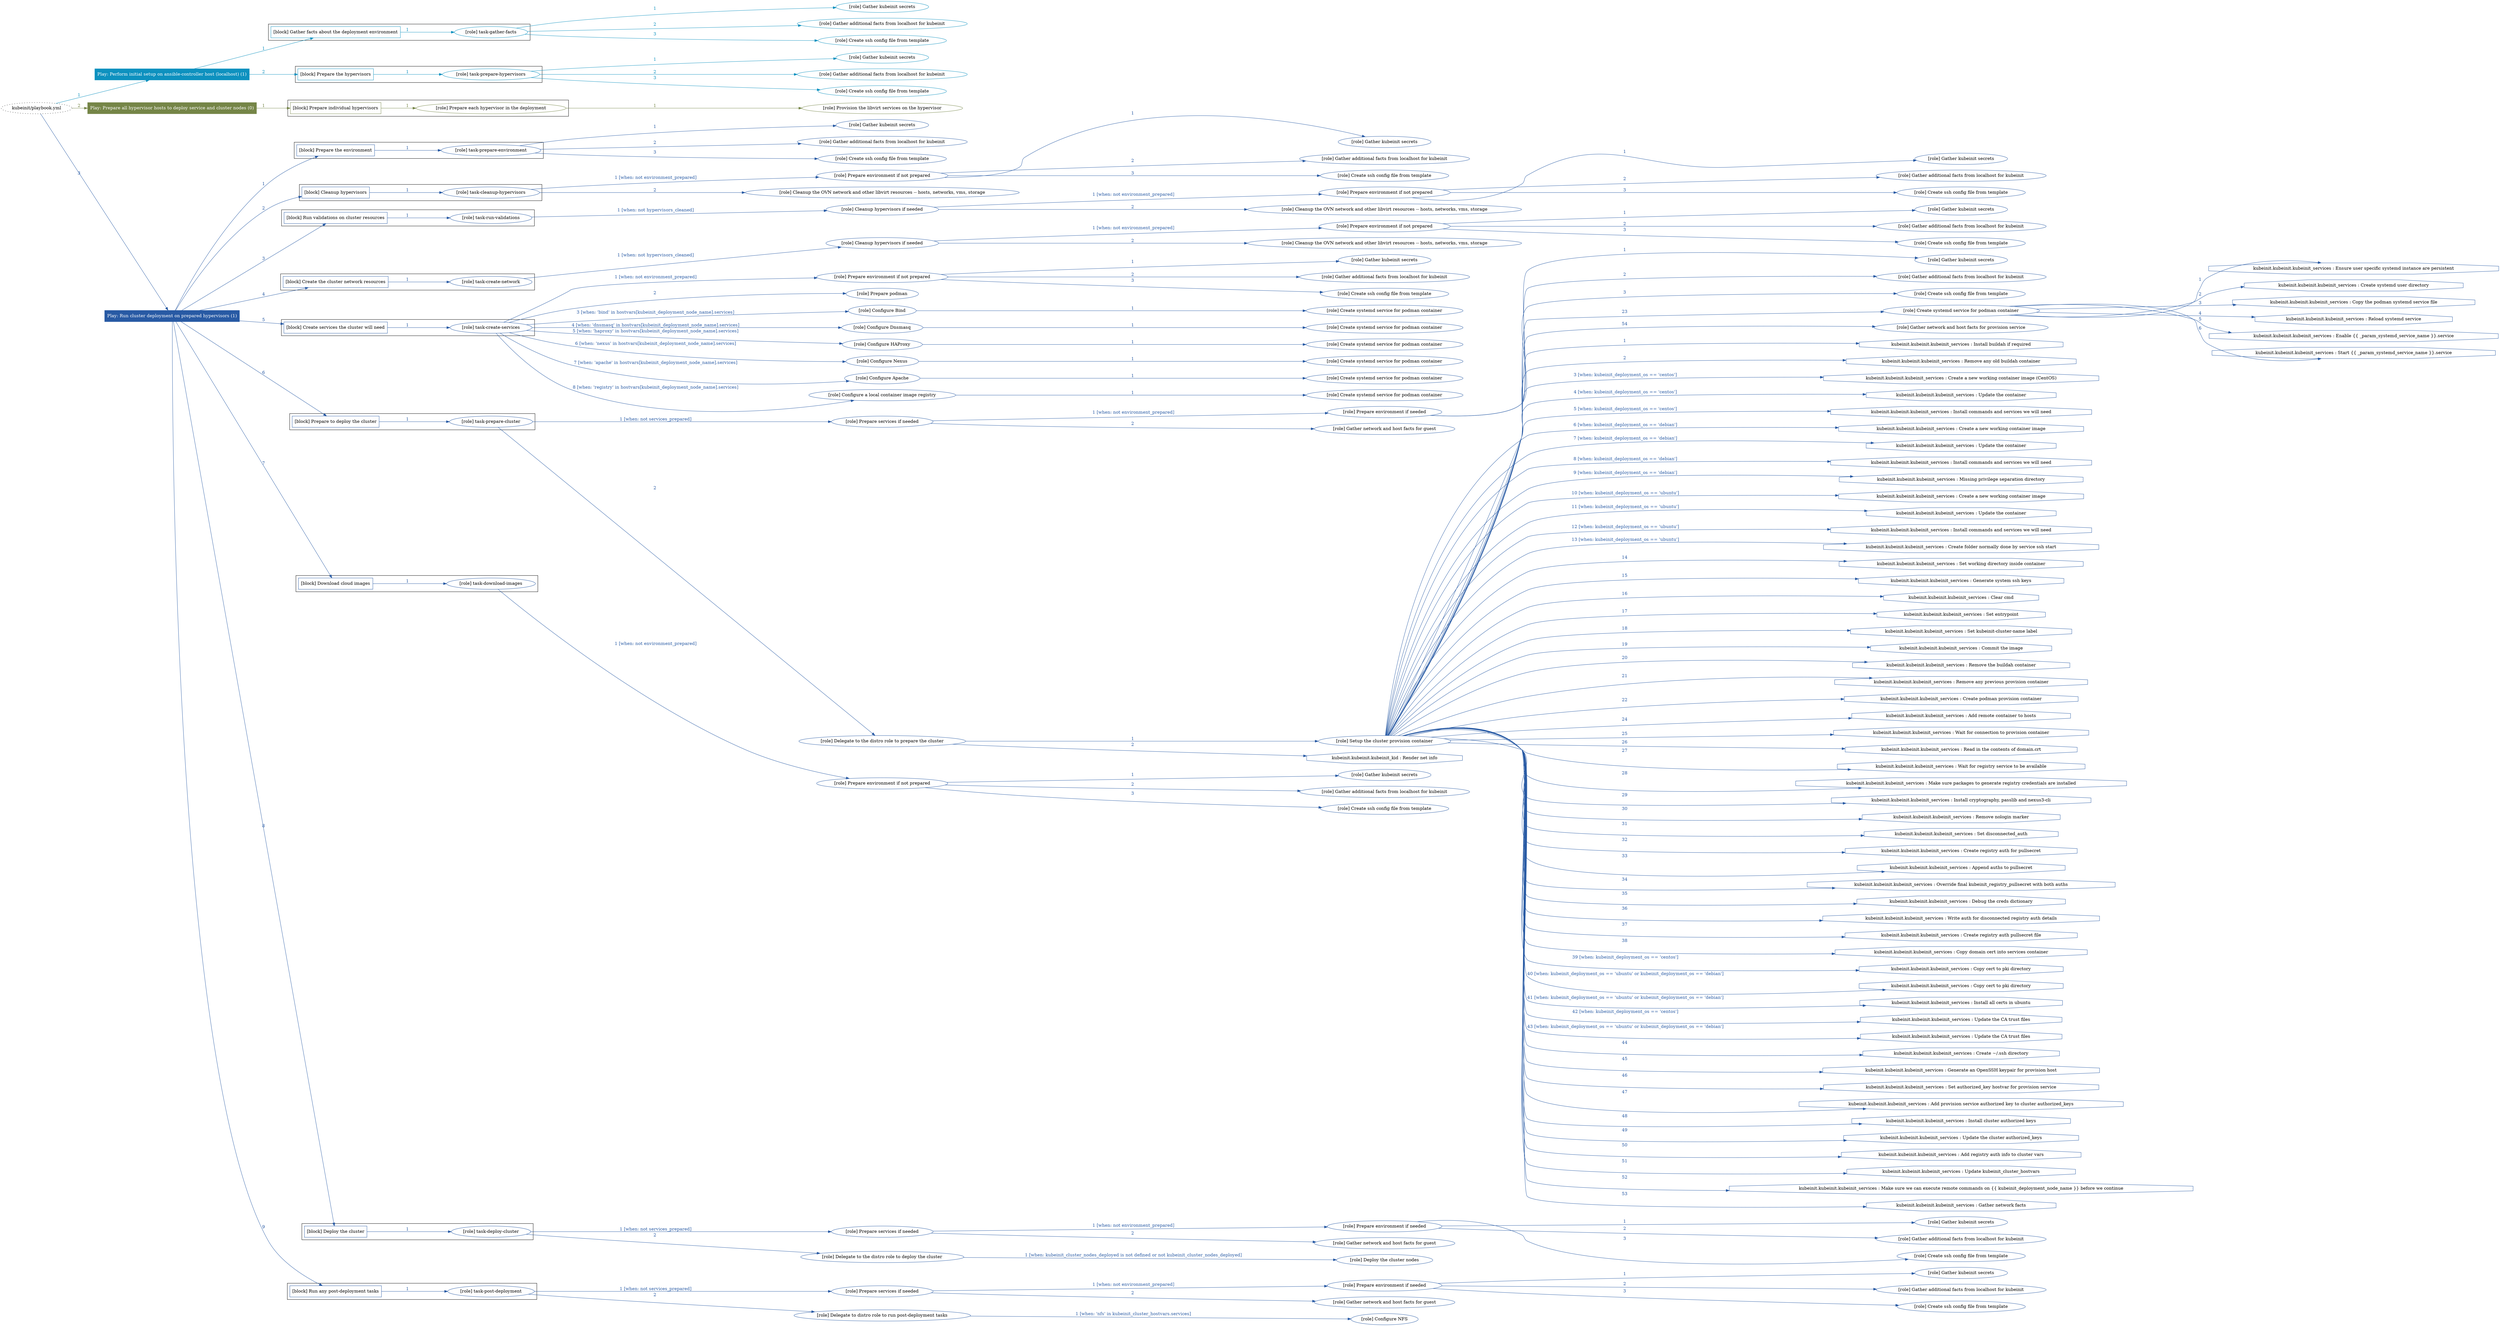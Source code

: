 digraph {
	graph [concentrate=true ordering=in rankdir=LR ratio=fill]
	edge [esep=5 sep=10]
	"kubeinit/playbook.yml" [URL="/home/runner/work/kubeinit/kubeinit/kubeinit/playbook.yml" id=playbook_48cfabcb style=dotted]
	play_7e790f2f [label="Play: Perform initial setup on ansible-controller host (localhost) (1)" URL="/home/runner/work/kubeinit/kubeinit/kubeinit/playbook.yml" color="#0d91bf" fontcolor="#ffffff" id=play_7e790f2f shape=box style=filled tooltip=localhost]
	"kubeinit/playbook.yml" -> play_7e790f2f [label="1 " color="#0d91bf" fontcolor="#0d91bf" id=edge_c24ef5b7 labeltooltip="1 " tooltip="1 "]
	subgraph "Gather kubeinit secrets" {
		role_c380cb5f [label="[role] Gather kubeinit secrets" URL="/home/runner/.ansible/collections/ansible_collections/kubeinit/kubeinit/roles/kubeinit_prepare/tasks/gather_kubeinit_facts.yml" color="#0d91bf" id=role_c380cb5f tooltip="Gather kubeinit secrets"]
	}
	subgraph "Gather additional facts from localhost for kubeinit" {
		role_a6cf9fd4 [label="[role] Gather additional facts from localhost for kubeinit" URL="/home/runner/.ansible/collections/ansible_collections/kubeinit/kubeinit/roles/kubeinit_prepare/tasks/gather_kubeinit_facts.yml" color="#0d91bf" id=role_a6cf9fd4 tooltip="Gather additional facts from localhost for kubeinit"]
	}
	subgraph "Create ssh config file from template" {
		role_9c25e4b0 [label="[role] Create ssh config file from template" URL="/home/runner/.ansible/collections/ansible_collections/kubeinit/kubeinit/roles/kubeinit_prepare/tasks/gather_kubeinit_facts.yml" color="#0d91bf" id=role_9c25e4b0 tooltip="Create ssh config file from template"]
	}
	subgraph "task-gather-facts" {
		role_5a873518 [label="[role] task-gather-facts" URL="/home/runner/work/kubeinit/kubeinit/kubeinit/playbook.yml" color="#0d91bf" id=role_5a873518 tooltip="task-gather-facts"]
		role_5a873518 -> role_c380cb5f [label="1 " color="#0d91bf" fontcolor="#0d91bf" id=edge_8d35501e labeltooltip="1 " tooltip="1 "]
		role_5a873518 -> role_a6cf9fd4 [label="2 " color="#0d91bf" fontcolor="#0d91bf" id=edge_13c2ad87 labeltooltip="2 " tooltip="2 "]
		role_5a873518 -> role_9c25e4b0 [label="3 " color="#0d91bf" fontcolor="#0d91bf" id=edge_f1ee8a40 labeltooltip="3 " tooltip="3 "]
	}
	subgraph "Gather kubeinit secrets" {
		role_ed9865e7 [label="[role] Gather kubeinit secrets" URL="/home/runner/.ansible/collections/ansible_collections/kubeinit/kubeinit/roles/kubeinit_prepare/tasks/gather_kubeinit_facts.yml" color="#0d91bf" id=role_ed9865e7 tooltip="Gather kubeinit secrets"]
	}
	subgraph "Gather additional facts from localhost for kubeinit" {
		role_45fbda93 [label="[role] Gather additional facts from localhost for kubeinit" URL="/home/runner/.ansible/collections/ansible_collections/kubeinit/kubeinit/roles/kubeinit_prepare/tasks/gather_kubeinit_facts.yml" color="#0d91bf" id=role_45fbda93 tooltip="Gather additional facts from localhost for kubeinit"]
	}
	subgraph "Create ssh config file from template" {
		role_35dbd590 [label="[role] Create ssh config file from template" URL="/home/runner/.ansible/collections/ansible_collections/kubeinit/kubeinit/roles/kubeinit_prepare/tasks/gather_kubeinit_facts.yml" color="#0d91bf" id=role_35dbd590 tooltip="Create ssh config file from template"]
	}
	subgraph "task-prepare-hypervisors" {
		role_e01fa4b3 [label="[role] task-prepare-hypervisors" URL="/home/runner/work/kubeinit/kubeinit/kubeinit/playbook.yml" color="#0d91bf" id=role_e01fa4b3 tooltip="task-prepare-hypervisors"]
		role_e01fa4b3 -> role_ed9865e7 [label="1 " color="#0d91bf" fontcolor="#0d91bf" id=edge_b0f3160e labeltooltip="1 " tooltip="1 "]
		role_e01fa4b3 -> role_45fbda93 [label="2 " color="#0d91bf" fontcolor="#0d91bf" id=edge_d05e17cb labeltooltip="2 " tooltip="2 "]
		role_e01fa4b3 -> role_35dbd590 [label="3 " color="#0d91bf" fontcolor="#0d91bf" id=edge_736fd640 labeltooltip="3 " tooltip="3 "]
	}
	subgraph "Play: Perform initial setup on ansible-controller host (localhost) (1)" {
		play_7e790f2f -> block_7320d227 [label=1 color="#0d91bf" fontcolor="#0d91bf" id=edge_17e6c78b labeltooltip=1 tooltip=1]
		subgraph cluster_block_7320d227 {
			block_7320d227 [label="[block] Gather facts about the deployment environment" URL="/home/runner/work/kubeinit/kubeinit/kubeinit/playbook.yml" color="#0d91bf" id=block_7320d227 labeltooltip="Gather facts about the deployment environment" shape=box tooltip="Gather facts about the deployment environment"]
			block_7320d227 -> role_5a873518 [label="1 " color="#0d91bf" fontcolor="#0d91bf" id=edge_7c53163f labeltooltip="1 " tooltip="1 "]
		}
		play_7e790f2f -> block_ab0332d8 [label=2 color="#0d91bf" fontcolor="#0d91bf" id=edge_252a3f8e labeltooltip=2 tooltip=2]
		subgraph cluster_block_ab0332d8 {
			block_ab0332d8 [label="[block] Prepare the hypervisors" URL="/home/runner/work/kubeinit/kubeinit/kubeinit/playbook.yml" color="#0d91bf" id=block_ab0332d8 labeltooltip="Prepare the hypervisors" shape=box tooltip="Prepare the hypervisors"]
			block_ab0332d8 -> role_e01fa4b3 [label="1 " color="#0d91bf" fontcolor="#0d91bf" id=edge_2b644bab labeltooltip="1 " tooltip="1 "]
		}
	}
	play_05689c7a [label="Play: Prepare all hypervisor hosts to deploy service and cluster nodes (0)" URL="/home/runner/work/kubeinit/kubeinit/kubeinit/playbook.yml" color="#758547" fontcolor="#ffffff" id=play_05689c7a shape=box style=filled tooltip="Play: Prepare all hypervisor hosts to deploy service and cluster nodes (0)"]
	"kubeinit/playbook.yml" -> play_05689c7a [label="2 " color="#758547" fontcolor="#758547" id=edge_bf87c6d9 labeltooltip="2 " tooltip="2 "]
	subgraph "Provision the libvirt services on the hypervisor" {
		role_4a5ffffb [label="[role] Provision the libvirt services on the hypervisor" URL="/home/runner/.ansible/collections/ansible_collections/kubeinit/kubeinit/roles/kubeinit_prepare/tasks/prepare_hypervisor.yml" color="#758547" id=role_4a5ffffb tooltip="Provision the libvirt services on the hypervisor"]
	}
	subgraph "Prepare each hypervisor in the deployment" {
		role_61047c09 [label="[role] Prepare each hypervisor in the deployment" URL="/home/runner/work/kubeinit/kubeinit/kubeinit/playbook.yml" color="#758547" id=role_61047c09 tooltip="Prepare each hypervisor in the deployment"]
		role_61047c09 -> role_4a5ffffb [label="1 " color="#758547" fontcolor="#758547" id=edge_fb019fe3 labeltooltip="1 " tooltip="1 "]
	}
	subgraph "Play: Prepare all hypervisor hosts to deploy service and cluster nodes (0)" {
		play_05689c7a -> block_34cf70e1 [label=1 color="#758547" fontcolor="#758547" id=edge_82e98938 labeltooltip=1 tooltip=1]
		subgraph cluster_block_34cf70e1 {
			block_34cf70e1 [label="[block] Prepare individual hypervisors" URL="/home/runner/work/kubeinit/kubeinit/kubeinit/playbook.yml" color="#758547" id=block_34cf70e1 labeltooltip="Prepare individual hypervisors" shape=box tooltip="Prepare individual hypervisors"]
			block_34cf70e1 -> role_61047c09 [label="1 " color="#758547" fontcolor="#758547" id=edge_03943574 labeltooltip="1 " tooltip="1 "]
		}
	}
	play_3f130ef9 [label="Play: Run cluster deployment on prepared hypervisors (1)" URL="/home/runner/work/kubeinit/kubeinit/kubeinit/playbook.yml" color="#285aa4" fontcolor="#ffffff" id=play_3f130ef9 shape=box style=filled tooltip=localhost]
	"kubeinit/playbook.yml" -> play_3f130ef9 [label="3 " color="#285aa4" fontcolor="#285aa4" id=edge_a8bdac71 labeltooltip="3 " tooltip="3 "]
	subgraph "Gather kubeinit secrets" {
		role_011e06f6 [label="[role] Gather kubeinit secrets" URL="/home/runner/.ansible/collections/ansible_collections/kubeinit/kubeinit/roles/kubeinit_prepare/tasks/gather_kubeinit_facts.yml" color="#285aa4" id=role_011e06f6 tooltip="Gather kubeinit secrets"]
	}
	subgraph "Gather additional facts from localhost for kubeinit" {
		role_62598ab4 [label="[role] Gather additional facts from localhost for kubeinit" URL="/home/runner/.ansible/collections/ansible_collections/kubeinit/kubeinit/roles/kubeinit_prepare/tasks/gather_kubeinit_facts.yml" color="#285aa4" id=role_62598ab4 tooltip="Gather additional facts from localhost for kubeinit"]
	}
	subgraph "Create ssh config file from template" {
		role_b6c246e4 [label="[role] Create ssh config file from template" URL="/home/runner/.ansible/collections/ansible_collections/kubeinit/kubeinit/roles/kubeinit_prepare/tasks/gather_kubeinit_facts.yml" color="#285aa4" id=role_b6c246e4 tooltip="Create ssh config file from template"]
	}
	subgraph "task-prepare-environment" {
		role_84136993 [label="[role] task-prepare-environment" URL="/home/runner/work/kubeinit/kubeinit/kubeinit/playbook.yml" color="#285aa4" id=role_84136993 tooltip="task-prepare-environment"]
		role_84136993 -> role_011e06f6 [label="1 " color="#285aa4" fontcolor="#285aa4" id=edge_ad791edb labeltooltip="1 " tooltip="1 "]
		role_84136993 -> role_62598ab4 [label="2 " color="#285aa4" fontcolor="#285aa4" id=edge_93002aee labeltooltip="2 " tooltip="2 "]
		role_84136993 -> role_b6c246e4 [label="3 " color="#285aa4" fontcolor="#285aa4" id=edge_d5bcb1f3 labeltooltip="3 " tooltip="3 "]
	}
	subgraph "Gather kubeinit secrets" {
		role_dfa79b97 [label="[role] Gather kubeinit secrets" URL="/home/runner/.ansible/collections/ansible_collections/kubeinit/kubeinit/roles/kubeinit_prepare/tasks/gather_kubeinit_facts.yml" color="#285aa4" id=role_dfa79b97 tooltip="Gather kubeinit secrets"]
	}
	subgraph "Gather additional facts from localhost for kubeinit" {
		role_fc35b14b [label="[role] Gather additional facts from localhost for kubeinit" URL="/home/runner/.ansible/collections/ansible_collections/kubeinit/kubeinit/roles/kubeinit_prepare/tasks/gather_kubeinit_facts.yml" color="#285aa4" id=role_fc35b14b tooltip="Gather additional facts from localhost for kubeinit"]
	}
	subgraph "Create ssh config file from template" {
		role_32d9df77 [label="[role] Create ssh config file from template" URL="/home/runner/.ansible/collections/ansible_collections/kubeinit/kubeinit/roles/kubeinit_prepare/tasks/gather_kubeinit_facts.yml" color="#285aa4" id=role_32d9df77 tooltip="Create ssh config file from template"]
	}
	subgraph "Prepare environment if not prepared" {
		role_05acf05b [label="[role] Prepare environment if not prepared" URL="/home/runner/.ansible/collections/ansible_collections/kubeinit/kubeinit/roles/kubeinit_prepare/tasks/cleanup_hypervisors.yml" color="#285aa4" id=role_05acf05b tooltip="Prepare environment if not prepared"]
		role_05acf05b -> role_dfa79b97 [label="1 " color="#285aa4" fontcolor="#285aa4" id=edge_8623e7a1 labeltooltip="1 " tooltip="1 "]
		role_05acf05b -> role_fc35b14b [label="2 " color="#285aa4" fontcolor="#285aa4" id=edge_d84906c1 labeltooltip="2 " tooltip="2 "]
		role_05acf05b -> role_32d9df77 [label="3 " color="#285aa4" fontcolor="#285aa4" id=edge_d9bccd70 labeltooltip="3 " tooltip="3 "]
	}
	subgraph "Cleanup the OVN network and other libvirt resources -- hosts, networks, vms, storage" {
		role_2c95d030 [label="[role] Cleanup the OVN network and other libvirt resources -- hosts, networks, vms, storage" URL="/home/runner/.ansible/collections/ansible_collections/kubeinit/kubeinit/roles/kubeinit_prepare/tasks/cleanup_hypervisors.yml" color="#285aa4" id=role_2c95d030 tooltip="Cleanup the OVN network and other libvirt resources -- hosts, networks, vms, storage"]
	}
	subgraph "task-cleanup-hypervisors" {
		role_c8127fea [label="[role] task-cleanup-hypervisors" URL="/home/runner/work/kubeinit/kubeinit/kubeinit/playbook.yml" color="#285aa4" id=role_c8127fea tooltip="task-cleanup-hypervisors"]
		role_c8127fea -> role_05acf05b [label="1 [when: not environment_prepared]" color="#285aa4" fontcolor="#285aa4" id=edge_843f2964 labeltooltip="1 [when: not environment_prepared]" tooltip="1 [when: not environment_prepared]"]
		role_c8127fea -> role_2c95d030 [label="2 " color="#285aa4" fontcolor="#285aa4" id=edge_5870908a labeltooltip="2 " tooltip="2 "]
	}
	subgraph "Gather kubeinit secrets" {
		role_f2e3ed39 [label="[role] Gather kubeinit secrets" URL="/home/runner/.ansible/collections/ansible_collections/kubeinit/kubeinit/roles/kubeinit_prepare/tasks/gather_kubeinit_facts.yml" color="#285aa4" id=role_f2e3ed39 tooltip="Gather kubeinit secrets"]
	}
	subgraph "Gather additional facts from localhost for kubeinit" {
		role_4be92998 [label="[role] Gather additional facts from localhost for kubeinit" URL="/home/runner/.ansible/collections/ansible_collections/kubeinit/kubeinit/roles/kubeinit_prepare/tasks/gather_kubeinit_facts.yml" color="#285aa4" id=role_4be92998 tooltip="Gather additional facts from localhost for kubeinit"]
	}
	subgraph "Create ssh config file from template" {
		role_dabdd6ca [label="[role] Create ssh config file from template" URL="/home/runner/.ansible/collections/ansible_collections/kubeinit/kubeinit/roles/kubeinit_prepare/tasks/gather_kubeinit_facts.yml" color="#285aa4" id=role_dabdd6ca tooltip="Create ssh config file from template"]
	}
	subgraph "Prepare environment if not prepared" {
		role_f9b10542 [label="[role] Prepare environment if not prepared" URL="/home/runner/.ansible/collections/ansible_collections/kubeinit/kubeinit/roles/kubeinit_prepare/tasks/cleanup_hypervisors.yml" color="#285aa4" id=role_f9b10542 tooltip="Prepare environment if not prepared"]
		role_f9b10542 -> role_f2e3ed39 [label="1 " color="#285aa4" fontcolor="#285aa4" id=edge_b65322fc labeltooltip="1 " tooltip="1 "]
		role_f9b10542 -> role_4be92998 [label="2 " color="#285aa4" fontcolor="#285aa4" id=edge_e6abcb70 labeltooltip="2 " tooltip="2 "]
		role_f9b10542 -> role_dabdd6ca [label="3 " color="#285aa4" fontcolor="#285aa4" id=edge_fed50dfd labeltooltip="3 " tooltip="3 "]
	}
	subgraph "Cleanup the OVN network and other libvirt resources -- hosts, networks, vms, storage" {
		role_8168b7d0 [label="[role] Cleanup the OVN network and other libvirt resources -- hosts, networks, vms, storage" URL="/home/runner/.ansible/collections/ansible_collections/kubeinit/kubeinit/roles/kubeinit_prepare/tasks/cleanup_hypervisors.yml" color="#285aa4" id=role_8168b7d0 tooltip="Cleanup the OVN network and other libvirt resources -- hosts, networks, vms, storage"]
	}
	subgraph "Cleanup hypervisors if needed" {
		role_301e5436 [label="[role] Cleanup hypervisors if needed" URL="/home/runner/.ansible/collections/ansible_collections/kubeinit/kubeinit/roles/kubeinit_validations/tasks/main.yml" color="#285aa4" id=role_301e5436 tooltip="Cleanup hypervisors if needed"]
		role_301e5436 -> role_f9b10542 [label="1 [when: not environment_prepared]" color="#285aa4" fontcolor="#285aa4" id=edge_c9a5b8e5 labeltooltip="1 [when: not environment_prepared]" tooltip="1 [when: not environment_prepared]"]
		role_301e5436 -> role_8168b7d0 [label="2 " color="#285aa4" fontcolor="#285aa4" id=edge_3a221b92 labeltooltip="2 " tooltip="2 "]
	}
	subgraph "task-run-validations" {
		role_fdb88bff [label="[role] task-run-validations" URL="/home/runner/work/kubeinit/kubeinit/kubeinit/playbook.yml" color="#285aa4" id=role_fdb88bff tooltip="task-run-validations"]
		role_fdb88bff -> role_301e5436 [label="1 [when: not hypervisors_cleaned]" color="#285aa4" fontcolor="#285aa4" id=edge_608c2752 labeltooltip="1 [when: not hypervisors_cleaned]" tooltip="1 [when: not hypervisors_cleaned]"]
	}
	subgraph "Gather kubeinit secrets" {
		role_2f4a45c1 [label="[role] Gather kubeinit secrets" URL="/home/runner/.ansible/collections/ansible_collections/kubeinit/kubeinit/roles/kubeinit_prepare/tasks/gather_kubeinit_facts.yml" color="#285aa4" id=role_2f4a45c1 tooltip="Gather kubeinit secrets"]
	}
	subgraph "Gather additional facts from localhost for kubeinit" {
		role_e98dd545 [label="[role] Gather additional facts from localhost for kubeinit" URL="/home/runner/.ansible/collections/ansible_collections/kubeinit/kubeinit/roles/kubeinit_prepare/tasks/gather_kubeinit_facts.yml" color="#285aa4" id=role_e98dd545 tooltip="Gather additional facts from localhost for kubeinit"]
	}
	subgraph "Create ssh config file from template" {
		role_a04df494 [label="[role] Create ssh config file from template" URL="/home/runner/.ansible/collections/ansible_collections/kubeinit/kubeinit/roles/kubeinit_prepare/tasks/gather_kubeinit_facts.yml" color="#285aa4" id=role_a04df494 tooltip="Create ssh config file from template"]
	}
	subgraph "Prepare environment if not prepared" {
		role_5b532f81 [label="[role] Prepare environment if not prepared" URL="/home/runner/.ansible/collections/ansible_collections/kubeinit/kubeinit/roles/kubeinit_prepare/tasks/cleanup_hypervisors.yml" color="#285aa4" id=role_5b532f81 tooltip="Prepare environment if not prepared"]
		role_5b532f81 -> role_2f4a45c1 [label="1 " color="#285aa4" fontcolor="#285aa4" id=edge_68810408 labeltooltip="1 " tooltip="1 "]
		role_5b532f81 -> role_e98dd545 [label="2 " color="#285aa4" fontcolor="#285aa4" id=edge_0d8afb30 labeltooltip="2 " tooltip="2 "]
		role_5b532f81 -> role_a04df494 [label="3 " color="#285aa4" fontcolor="#285aa4" id=edge_49eff0be labeltooltip="3 " tooltip="3 "]
	}
	subgraph "Cleanup the OVN network and other libvirt resources -- hosts, networks, vms, storage" {
		role_8c89a12d [label="[role] Cleanup the OVN network and other libvirt resources -- hosts, networks, vms, storage" URL="/home/runner/.ansible/collections/ansible_collections/kubeinit/kubeinit/roles/kubeinit_prepare/tasks/cleanup_hypervisors.yml" color="#285aa4" id=role_8c89a12d tooltip="Cleanup the OVN network and other libvirt resources -- hosts, networks, vms, storage"]
	}
	subgraph "Cleanup hypervisors if needed" {
		role_92d61994 [label="[role] Cleanup hypervisors if needed" URL="/home/runner/.ansible/collections/ansible_collections/kubeinit/kubeinit/roles/kubeinit_libvirt/tasks/create_network.yml" color="#285aa4" id=role_92d61994 tooltip="Cleanup hypervisors if needed"]
		role_92d61994 -> role_5b532f81 [label="1 [when: not environment_prepared]" color="#285aa4" fontcolor="#285aa4" id=edge_e424f12e labeltooltip="1 [when: not environment_prepared]" tooltip="1 [when: not environment_prepared]"]
		role_92d61994 -> role_8c89a12d [label="2 " color="#285aa4" fontcolor="#285aa4" id=edge_6a85227a labeltooltip="2 " tooltip="2 "]
	}
	subgraph "task-create-network" {
		role_6573c6ca [label="[role] task-create-network" URL="/home/runner/work/kubeinit/kubeinit/kubeinit/playbook.yml" color="#285aa4" id=role_6573c6ca tooltip="task-create-network"]
		role_6573c6ca -> role_92d61994 [label="1 [when: not hypervisors_cleaned]" color="#285aa4" fontcolor="#285aa4" id=edge_830d3322 labeltooltip="1 [when: not hypervisors_cleaned]" tooltip="1 [when: not hypervisors_cleaned]"]
	}
	subgraph "Gather kubeinit secrets" {
		role_25070e5c [label="[role] Gather kubeinit secrets" URL="/home/runner/.ansible/collections/ansible_collections/kubeinit/kubeinit/roles/kubeinit_prepare/tasks/gather_kubeinit_facts.yml" color="#285aa4" id=role_25070e5c tooltip="Gather kubeinit secrets"]
	}
	subgraph "Gather additional facts from localhost for kubeinit" {
		role_46358c31 [label="[role] Gather additional facts from localhost for kubeinit" URL="/home/runner/.ansible/collections/ansible_collections/kubeinit/kubeinit/roles/kubeinit_prepare/tasks/gather_kubeinit_facts.yml" color="#285aa4" id=role_46358c31 tooltip="Gather additional facts from localhost for kubeinit"]
	}
	subgraph "Create ssh config file from template" {
		role_3dbe78fa [label="[role] Create ssh config file from template" URL="/home/runner/.ansible/collections/ansible_collections/kubeinit/kubeinit/roles/kubeinit_prepare/tasks/gather_kubeinit_facts.yml" color="#285aa4" id=role_3dbe78fa tooltip="Create ssh config file from template"]
	}
	subgraph "Prepare environment if not prepared" {
		role_c462c50a [label="[role] Prepare environment if not prepared" URL="/home/runner/.ansible/collections/ansible_collections/kubeinit/kubeinit/roles/kubeinit_services/tasks/main.yml" color="#285aa4" id=role_c462c50a tooltip="Prepare environment if not prepared"]
		role_c462c50a -> role_25070e5c [label="1 " color="#285aa4" fontcolor="#285aa4" id=edge_e8f73fc5 labeltooltip="1 " tooltip="1 "]
		role_c462c50a -> role_46358c31 [label="2 " color="#285aa4" fontcolor="#285aa4" id=edge_8dd2b280 labeltooltip="2 " tooltip="2 "]
		role_c462c50a -> role_3dbe78fa [label="3 " color="#285aa4" fontcolor="#285aa4" id=edge_d1655e40 labeltooltip="3 " tooltip="3 "]
	}
	subgraph "Prepare podman" {
		role_a730e18b [label="[role] Prepare podman" URL="/home/runner/.ansible/collections/ansible_collections/kubeinit/kubeinit/roles/kubeinit_services/tasks/00_create_service_pod.yml" color="#285aa4" id=role_a730e18b tooltip="Prepare podman"]
	}
	subgraph "Create systemd service for podman container" {
		role_8bebc644 [label="[role] Create systemd service for podman container" URL="/home/runner/.ansible/collections/ansible_collections/kubeinit/kubeinit/roles/kubeinit_bind/tasks/main.yml" color="#285aa4" id=role_8bebc644 tooltip="Create systemd service for podman container"]
	}
	subgraph "Configure Bind" {
		role_9c29b17a [label="[role] Configure Bind" URL="/home/runner/.ansible/collections/ansible_collections/kubeinit/kubeinit/roles/kubeinit_services/tasks/start_services_containers.yml" color="#285aa4" id=role_9c29b17a tooltip="Configure Bind"]
		role_9c29b17a -> role_8bebc644 [label="1 " color="#285aa4" fontcolor="#285aa4" id=edge_b20c0e03 labeltooltip="1 " tooltip="1 "]
	}
	subgraph "Create systemd service for podman container" {
		role_19a5bb1a [label="[role] Create systemd service for podman container" URL="/home/runner/.ansible/collections/ansible_collections/kubeinit/kubeinit/roles/kubeinit_dnsmasq/tasks/main.yml" color="#285aa4" id=role_19a5bb1a tooltip="Create systemd service for podman container"]
	}
	subgraph "Configure Dnsmasq" {
		role_7f960156 [label="[role] Configure Dnsmasq" URL="/home/runner/.ansible/collections/ansible_collections/kubeinit/kubeinit/roles/kubeinit_services/tasks/start_services_containers.yml" color="#285aa4" id=role_7f960156 tooltip="Configure Dnsmasq"]
		role_7f960156 -> role_19a5bb1a [label="1 " color="#285aa4" fontcolor="#285aa4" id=edge_3f36cce3 labeltooltip="1 " tooltip="1 "]
	}
	subgraph "Create systemd service for podman container" {
		role_b059a14b [label="[role] Create systemd service for podman container" URL="/home/runner/.ansible/collections/ansible_collections/kubeinit/kubeinit/roles/kubeinit_haproxy/tasks/main.yml" color="#285aa4" id=role_b059a14b tooltip="Create systemd service for podman container"]
	}
	subgraph "Configure HAProxy" {
		role_ebafecfe [label="[role] Configure HAProxy" URL="/home/runner/.ansible/collections/ansible_collections/kubeinit/kubeinit/roles/kubeinit_services/tasks/start_services_containers.yml" color="#285aa4" id=role_ebafecfe tooltip="Configure HAProxy"]
		role_ebafecfe -> role_b059a14b [label="1 " color="#285aa4" fontcolor="#285aa4" id=edge_e877ef44 labeltooltip="1 " tooltip="1 "]
	}
	subgraph "Create systemd service for podman container" {
		role_07980589 [label="[role] Create systemd service for podman container" URL="/home/runner/.ansible/collections/ansible_collections/kubeinit/kubeinit/roles/kubeinit_nexus/tasks/main.yml" color="#285aa4" id=role_07980589 tooltip="Create systemd service for podman container"]
	}
	subgraph "Configure Nexus" {
		role_d933ccc9 [label="[role] Configure Nexus" URL="/home/runner/.ansible/collections/ansible_collections/kubeinit/kubeinit/roles/kubeinit_services/tasks/start_services_containers.yml" color="#285aa4" id=role_d933ccc9 tooltip="Configure Nexus"]
		role_d933ccc9 -> role_07980589 [label="1 " color="#285aa4" fontcolor="#285aa4" id=edge_43df495a labeltooltip="1 " tooltip="1 "]
	}
	subgraph "Create systemd service for podman container" {
		role_20d8fef2 [label="[role] Create systemd service for podman container" URL="/home/runner/.ansible/collections/ansible_collections/kubeinit/kubeinit/roles/kubeinit_apache/tasks/main.yml" color="#285aa4" id=role_20d8fef2 tooltip="Create systemd service for podman container"]
	}
	subgraph "Configure Apache" {
		role_acc253d7 [label="[role] Configure Apache" URL="/home/runner/.ansible/collections/ansible_collections/kubeinit/kubeinit/roles/kubeinit_services/tasks/start_services_containers.yml" color="#285aa4" id=role_acc253d7 tooltip="Configure Apache"]
		role_acc253d7 -> role_20d8fef2 [label="1 " color="#285aa4" fontcolor="#285aa4" id=edge_c0f463ac labeltooltip="1 " tooltip="1 "]
	}
	subgraph "Create systemd service for podman container" {
		role_816bc95a [label="[role] Create systemd service for podman container" URL="/home/runner/.ansible/collections/ansible_collections/kubeinit/kubeinit/roles/kubeinit_registry/tasks/main.yml" color="#285aa4" id=role_816bc95a tooltip="Create systemd service for podman container"]
	}
	subgraph "Configure a local container image registry" {
		role_ad9755a3 [label="[role] Configure a local container image registry" URL="/home/runner/.ansible/collections/ansible_collections/kubeinit/kubeinit/roles/kubeinit_services/tasks/start_services_containers.yml" color="#285aa4" id=role_ad9755a3 tooltip="Configure a local container image registry"]
		role_ad9755a3 -> role_816bc95a [label="1 " color="#285aa4" fontcolor="#285aa4" id=edge_427f8cc8 labeltooltip="1 " tooltip="1 "]
	}
	subgraph "task-create-services" {
		role_2011bf71 [label="[role] task-create-services" URL="/home/runner/work/kubeinit/kubeinit/kubeinit/playbook.yml" color="#285aa4" id=role_2011bf71 tooltip="task-create-services"]
		role_2011bf71 -> role_c462c50a [label="1 [when: not environment_prepared]" color="#285aa4" fontcolor="#285aa4" id=edge_92711b1f labeltooltip="1 [when: not environment_prepared]" tooltip="1 [when: not environment_prepared]"]
		role_2011bf71 -> role_a730e18b [label="2 " color="#285aa4" fontcolor="#285aa4" id=edge_5c6cc33e labeltooltip="2 " tooltip="2 "]
		role_2011bf71 -> role_9c29b17a [label="3 [when: 'bind' in hostvars[kubeinit_deployment_node_name].services]" color="#285aa4" fontcolor="#285aa4" id=edge_8858fc76 labeltooltip="3 [when: 'bind' in hostvars[kubeinit_deployment_node_name].services]" tooltip="3 [when: 'bind' in hostvars[kubeinit_deployment_node_name].services]"]
		role_2011bf71 -> role_7f960156 [label="4 [when: 'dnsmasq' in hostvars[kubeinit_deployment_node_name].services]" color="#285aa4" fontcolor="#285aa4" id=edge_552a3deb labeltooltip="4 [when: 'dnsmasq' in hostvars[kubeinit_deployment_node_name].services]" tooltip="4 [when: 'dnsmasq' in hostvars[kubeinit_deployment_node_name].services]"]
		role_2011bf71 -> role_ebafecfe [label="5 [when: 'haproxy' in hostvars[kubeinit_deployment_node_name].services]" color="#285aa4" fontcolor="#285aa4" id=edge_bb0aac4c labeltooltip="5 [when: 'haproxy' in hostvars[kubeinit_deployment_node_name].services]" tooltip="5 [when: 'haproxy' in hostvars[kubeinit_deployment_node_name].services]"]
		role_2011bf71 -> role_d933ccc9 [label="6 [when: 'nexus' in hostvars[kubeinit_deployment_node_name].services]" color="#285aa4" fontcolor="#285aa4" id=edge_3fe44bce labeltooltip="6 [when: 'nexus' in hostvars[kubeinit_deployment_node_name].services]" tooltip="6 [when: 'nexus' in hostvars[kubeinit_deployment_node_name].services]"]
		role_2011bf71 -> role_acc253d7 [label="7 [when: 'apache' in hostvars[kubeinit_deployment_node_name].services]" color="#285aa4" fontcolor="#285aa4" id=edge_503e51fb labeltooltip="7 [when: 'apache' in hostvars[kubeinit_deployment_node_name].services]" tooltip="7 [when: 'apache' in hostvars[kubeinit_deployment_node_name].services]"]
		role_2011bf71 -> role_ad9755a3 [label="8 [when: 'registry' in hostvars[kubeinit_deployment_node_name].services]" color="#285aa4" fontcolor="#285aa4" id=edge_1d3f6bc3 labeltooltip="8 [when: 'registry' in hostvars[kubeinit_deployment_node_name].services]" tooltip="8 [when: 'registry' in hostvars[kubeinit_deployment_node_name].services]"]
	}
	subgraph "Gather kubeinit secrets" {
		role_dcfcfcef [label="[role] Gather kubeinit secrets" URL="/home/runner/.ansible/collections/ansible_collections/kubeinit/kubeinit/roles/kubeinit_prepare/tasks/gather_kubeinit_facts.yml" color="#285aa4" id=role_dcfcfcef tooltip="Gather kubeinit secrets"]
	}
	subgraph "Gather additional facts from localhost for kubeinit" {
		role_43d6e02d [label="[role] Gather additional facts from localhost for kubeinit" URL="/home/runner/.ansible/collections/ansible_collections/kubeinit/kubeinit/roles/kubeinit_prepare/tasks/gather_kubeinit_facts.yml" color="#285aa4" id=role_43d6e02d tooltip="Gather additional facts from localhost for kubeinit"]
	}
	subgraph "Create ssh config file from template" {
		role_d60e4db2 [label="[role] Create ssh config file from template" URL="/home/runner/.ansible/collections/ansible_collections/kubeinit/kubeinit/roles/kubeinit_prepare/tasks/gather_kubeinit_facts.yml" color="#285aa4" id=role_d60e4db2 tooltip="Create ssh config file from template"]
	}
	subgraph "Prepare environment if needed" {
		role_9187b197 [label="[role] Prepare environment if needed" URL="/home/runner/.ansible/collections/ansible_collections/kubeinit/kubeinit/roles/kubeinit_services/tasks/prepare_services.yml" color="#285aa4" id=role_9187b197 tooltip="Prepare environment if needed"]
		role_9187b197 -> role_dcfcfcef [label="1 " color="#285aa4" fontcolor="#285aa4" id=edge_58cafbb7 labeltooltip="1 " tooltip="1 "]
		role_9187b197 -> role_43d6e02d [label="2 " color="#285aa4" fontcolor="#285aa4" id=edge_edc0358a labeltooltip="2 " tooltip="2 "]
		role_9187b197 -> role_d60e4db2 [label="3 " color="#285aa4" fontcolor="#285aa4" id=edge_9482439c labeltooltip="3 " tooltip="3 "]
	}
	subgraph "Gather network and host facts for guest" {
		role_4ebd22e7 [label="[role] Gather network and host facts for guest" URL="/home/runner/.ansible/collections/ansible_collections/kubeinit/kubeinit/roles/kubeinit_services/tasks/prepare_services.yml" color="#285aa4" id=role_4ebd22e7 tooltip="Gather network and host facts for guest"]
	}
	subgraph "Prepare services if needed" {
		role_ea051d77 [label="[role] Prepare services if needed" URL="/home/runner/.ansible/collections/ansible_collections/kubeinit/kubeinit/roles/kubeinit_prepare/tasks/prepare_cluster.yml" color="#285aa4" id=role_ea051d77 tooltip="Prepare services if needed"]
		role_ea051d77 -> role_9187b197 [label="1 [when: not environment_prepared]" color="#285aa4" fontcolor="#285aa4" id=edge_03bfc68f labeltooltip="1 [when: not environment_prepared]" tooltip="1 [when: not environment_prepared]"]
		role_ea051d77 -> role_4ebd22e7 [label="2 " color="#285aa4" fontcolor="#285aa4" id=edge_b5bc5d86 labeltooltip="2 " tooltip="2 "]
	}
	subgraph "Create systemd service for podman container" {
		role_eee3e565 [label="[role] Create systemd service for podman container" URL="/home/runner/.ansible/collections/ansible_collections/kubeinit/kubeinit/roles/kubeinit_services/tasks/create_provision_container.yml" color="#285aa4" id=role_eee3e565 tooltip="Create systemd service for podman container"]
		task_58204aef [label="kubeinit.kubeinit.kubeinit_services : Ensure user specific systemd instance are persistent" URL="/home/runner/.ansible/collections/ansible_collections/kubeinit/kubeinit/roles/kubeinit_services/tasks/create_managed_service.yml" color="#285aa4" id=task_58204aef shape=octagon tooltip="kubeinit.kubeinit.kubeinit_services : Ensure user specific systemd instance are persistent"]
		role_eee3e565 -> task_58204aef [label="1 " color="#285aa4" fontcolor="#285aa4" id=edge_c3c9ffad labeltooltip="1 " tooltip="1 "]
		task_df0ea56d [label="kubeinit.kubeinit.kubeinit_services : Create systemd user directory" URL="/home/runner/.ansible/collections/ansible_collections/kubeinit/kubeinit/roles/kubeinit_services/tasks/create_managed_service.yml" color="#285aa4" id=task_df0ea56d shape=octagon tooltip="kubeinit.kubeinit.kubeinit_services : Create systemd user directory"]
		role_eee3e565 -> task_df0ea56d [label="2 " color="#285aa4" fontcolor="#285aa4" id=edge_eeb2da86 labeltooltip="2 " tooltip="2 "]
		task_84f8b565 [label="kubeinit.kubeinit.kubeinit_services : Copy the podman systemd service file" URL="/home/runner/.ansible/collections/ansible_collections/kubeinit/kubeinit/roles/kubeinit_services/tasks/create_managed_service.yml" color="#285aa4" id=task_84f8b565 shape=octagon tooltip="kubeinit.kubeinit.kubeinit_services : Copy the podman systemd service file"]
		role_eee3e565 -> task_84f8b565 [label="3 " color="#285aa4" fontcolor="#285aa4" id=edge_aefff4a7 labeltooltip="3 " tooltip="3 "]
		task_1577a7d4 [label="kubeinit.kubeinit.kubeinit_services : Reload systemd service" URL="/home/runner/.ansible/collections/ansible_collections/kubeinit/kubeinit/roles/kubeinit_services/tasks/create_managed_service.yml" color="#285aa4" id=task_1577a7d4 shape=octagon tooltip="kubeinit.kubeinit.kubeinit_services : Reload systemd service"]
		role_eee3e565 -> task_1577a7d4 [label="4 " color="#285aa4" fontcolor="#285aa4" id=edge_66079368 labeltooltip="4 " tooltip="4 "]
		task_cc3368b9 [label="kubeinit.kubeinit.kubeinit_services : Enable {{ _param_systemd_service_name }}.service" URL="/home/runner/.ansible/collections/ansible_collections/kubeinit/kubeinit/roles/kubeinit_services/tasks/create_managed_service.yml" color="#285aa4" id=task_cc3368b9 shape=octagon tooltip="kubeinit.kubeinit.kubeinit_services : Enable {{ _param_systemd_service_name }}.service"]
		role_eee3e565 -> task_cc3368b9 [label="5 " color="#285aa4" fontcolor="#285aa4" id=edge_dddb4e49 labeltooltip="5 " tooltip="5 "]
		task_46a93c7f [label="kubeinit.kubeinit.kubeinit_services : Start {{ _param_systemd_service_name }}.service" URL="/home/runner/.ansible/collections/ansible_collections/kubeinit/kubeinit/roles/kubeinit_services/tasks/create_managed_service.yml" color="#285aa4" id=task_46a93c7f shape=octagon tooltip="kubeinit.kubeinit.kubeinit_services : Start {{ _param_systemd_service_name }}.service"]
		role_eee3e565 -> task_46a93c7f [label="6 " color="#285aa4" fontcolor="#285aa4" id=edge_050f0ccd labeltooltip="6 " tooltip="6 "]
	}
	subgraph "Gather network and host facts for provision service" {
		role_8433cdde [label="[role] Gather network and host facts for provision service" URL="/home/runner/.ansible/collections/ansible_collections/kubeinit/kubeinit/roles/kubeinit_services/tasks/create_provision_container.yml" color="#285aa4" id=role_8433cdde tooltip="Gather network and host facts for provision service"]
	}
	subgraph "Setup the cluster provision container" {
		role_c95b1098 [label="[role] Setup the cluster provision container" URL="/home/runner/.ansible/collections/ansible_collections/kubeinit/kubeinit/roles/kubeinit_kid/tasks/prepare_cluster.yml" color="#285aa4" id=role_c95b1098 tooltip="Setup the cluster provision container"]
		task_c2a83f3f [label="kubeinit.kubeinit.kubeinit_services : Install buildah if required" URL="/home/runner/.ansible/collections/ansible_collections/kubeinit/kubeinit/roles/kubeinit_services/tasks/create_provision_container.yml" color="#285aa4" id=task_c2a83f3f shape=octagon tooltip="kubeinit.kubeinit.kubeinit_services : Install buildah if required"]
		role_c95b1098 -> task_c2a83f3f [label="1 " color="#285aa4" fontcolor="#285aa4" id=edge_f744c215 labeltooltip="1 " tooltip="1 "]
		task_4134c6aa [label="kubeinit.kubeinit.kubeinit_services : Remove any old buildah container" URL="/home/runner/.ansible/collections/ansible_collections/kubeinit/kubeinit/roles/kubeinit_services/tasks/create_provision_container.yml" color="#285aa4" id=task_4134c6aa shape=octagon tooltip="kubeinit.kubeinit.kubeinit_services : Remove any old buildah container"]
		role_c95b1098 -> task_4134c6aa [label="2 " color="#285aa4" fontcolor="#285aa4" id=edge_8aa39cf2 labeltooltip="2 " tooltip="2 "]
		task_4a9dd96d [label="kubeinit.kubeinit.kubeinit_services : Create a new working container image (CentOS)" URL="/home/runner/.ansible/collections/ansible_collections/kubeinit/kubeinit/roles/kubeinit_services/tasks/create_provision_container.yml" color="#285aa4" id=task_4a9dd96d shape=octagon tooltip="kubeinit.kubeinit.kubeinit_services : Create a new working container image (CentOS)"]
		role_c95b1098 -> task_4a9dd96d [label="3 [when: kubeinit_deployment_os == 'centos']" color="#285aa4" fontcolor="#285aa4" id=edge_7e6b978a labeltooltip="3 [when: kubeinit_deployment_os == 'centos']" tooltip="3 [when: kubeinit_deployment_os == 'centos']"]
		task_2af74073 [label="kubeinit.kubeinit.kubeinit_services : Update the container" URL="/home/runner/.ansible/collections/ansible_collections/kubeinit/kubeinit/roles/kubeinit_services/tasks/create_provision_container.yml" color="#285aa4" id=task_2af74073 shape=octagon tooltip="kubeinit.kubeinit.kubeinit_services : Update the container"]
		role_c95b1098 -> task_2af74073 [label="4 [when: kubeinit_deployment_os == 'centos']" color="#285aa4" fontcolor="#285aa4" id=edge_3c8216c2 labeltooltip="4 [when: kubeinit_deployment_os == 'centos']" tooltip="4 [when: kubeinit_deployment_os == 'centos']"]
		task_80a5f27d [label="kubeinit.kubeinit.kubeinit_services : Install commands and services we will need" URL="/home/runner/.ansible/collections/ansible_collections/kubeinit/kubeinit/roles/kubeinit_services/tasks/create_provision_container.yml" color="#285aa4" id=task_80a5f27d shape=octagon tooltip="kubeinit.kubeinit.kubeinit_services : Install commands and services we will need"]
		role_c95b1098 -> task_80a5f27d [label="5 [when: kubeinit_deployment_os == 'centos']" color="#285aa4" fontcolor="#285aa4" id=edge_b0d8f3f7 labeltooltip="5 [when: kubeinit_deployment_os == 'centos']" tooltip="5 [when: kubeinit_deployment_os == 'centos']"]
		task_d7d7c60c [label="kubeinit.kubeinit.kubeinit_services : Create a new working container image" URL="/home/runner/.ansible/collections/ansible_collections/kubeinit/kubeinit/roles/kubeinit_services/tasks/create_provision_container.yml" color="#285aa4" id=task_d7d7c60c shape=octagon tooltip="kubeinit.kubeinit.kubeinit_services : Create a new working container image"]
		role_c95b1098 -> task_d7d7c60c [label="6 [when: kubeinit_deployment_os == 'debian']" color="#285aa4" fontcolor="#285aa4" id=edge_38a2745e labeltooltip="6 [when: kubeinit_deployment_os == 'debian']" tooltip="6 [when: kubeinit_deployment_os == 'debian']"]
		task_f4a7bab0 [label="kubeinit.kubeinit.kubeinit_services : Update the container" URL="/home/runner/.ansible/collections/ansible_collections/kubeinit/kubeinit/roles/kubeinit_services/tasks/create_provision_container.yml" color="#285aa4" id=task_f4a7bab0 shape=octagon tooltip="kubeinit.kubeinit.kubeinit_services : Update the container"]
		role_c95b1098 -> task_f4a7bab0 [label="7 [when: kubeinit_deployment_os == 'debian']" color="#285aa4" fontcolor="#285aa4" id=edge_32d52310 labeltooltip="7 [when: kubeinit_deployment_os == 'debian']" tooltip="7 [when: kubeinit_deployment_os == 'debian']"]
		task_129d649d [label="kubeinit.kubeinit.kubeinit_services : Install commands and services we will need" URL="/home/runner/.ansible/collections/ansible_collections/kubeinit/kubeinit/roles/kubeinit_services/tasks/create_provision_container.yml" color="#285aa4" id=task_129d649d shape=octagon tooltip="kubeinit.kubeinit.kubeinit_services : Install commands and services we will need"]
		role_c95b1098 -> task_129d649d [label="8 [when: kubeinit_deployment_os == 'debian']" color="#285aa4" fontcolor="#285aa4" id=edge_b232423a labeltooltip="8 [when: kubeinit_deployment_os == 'debian']" tooltip="8 [when: kubeinit_deployment_os == 'debian']"]
		task_5fab9471 [label="kubeinit.kubeinit.kubeinit_services : Missing privilege separation directory" URL="/home/runner/.ansible/collections/ansible_collections/kubeinit/kubeinit/roles/kubeinit_services/tasks/create_provision_container.yml" color="#285aa4" id=task_5fab9471 shape=octagon tooltip="kubeinit.kubeinit.kubeinit_services : Missing privilege separation directory"]
		role_c95b1098 -> task_5fab9471 [label="9 [when: kubeinit_deployment_os == 'debian']" color="#285aa4" fontcolor="#285aa4" id=edge_f23a28cd labeltooltip="9 [when: kubeinit_deployment_os == 'debian']" tooltip="9 [when: kubeinit_deployment_os == 'debian']"]
		task_d3382581 [label="kubeinit.kubeinit.kubeinit_services : Create a new working container image" URL="/home/runner/.ansible/collections/ansible_collections/kubeinit/kubeinit/roles/kubeinit_services/tasks/create_provision_container.yml" color="#285aa4" id=task_d3382581 shape=octagon tooltip="kubeinit.kubeinit.kubeinit_services : Create a new working container image"]
		role_c95b1098 -> task_d3382581 [label="10 [when: kubeinit_deployment_os == 'ubuntu']" color="#285aa4" fontcolor="#285aa4" id=edge_206e865e labeltooltip="10 [when: kubeinit_deployment_os == 'ubuntu']" tooltip="10 [when: kubeinit_deployment_os == 'ubuntu']"]
		task_68c1ff53 [label="kubeinit.kubeinit.kubeinit_services : Update the container" URL="/home/runner/.ansible/collections/ansible_collections/kubeinit/kubeinit/roles/kubeinit_services/tasks/create_provision_container.yml" color="#285aa4" id=task_68c1ff53 shape=octagon tooltip="kubeinit.kubeinit.kubeinit_services : Update the container"]
		role_c95b1098 -> task_68c1ff53 [label="11 [when: kubeinit_deployment_os == 'ubuntu']" color="#285aa4" fontcolor="#285aa4" id=edge_9adc6e6f labeltooltip="11 [when: kubeinit_deployment_os == 'ubuntu']" tooltip="11 [when: kubeinit_deployment_os == 'ubuntu']"]
		task_6e0d2054 [label="kubeinit.kubeinit.kubeinit_services : Install commands and services we will need" URL="/home/runner/.ansible/collections/ansible_collections/kubeinit/kubeinit/roles/kubeinit_services/tasks/create_provision_container.yml" color="#285aa4" id=task_6e0d2054 shape=octagon tooltip="kubeinit.kubeinit.kubeinit_services : Install commands and services we will need"]
		role_c95b1098 -> task_6e0d2054 [label="12 [when: kubeinit_deployment_os == 'ubuntu']" color="#285aa4" fontcolor="#285aa4" id=edge_0c2bc571 labeltooltip="12 [when: kubeinit_deployment_os == 'ubuntu']" tooltip="12 [when: kubeinit_deployment_os == 'ubuntu']"]
		task_e2b005d2 [label="kubeinit.kubeinit.kubeinit_services : Create folder normally done by service ssh start" URL="/home/runner/.ansible/collections/ansible_collections/kubeinit/kubeinit/roles/kubeinit_services/tasks/create_provision_container.yml" color="#285aa4" id=task_e2b005d2 shape=octagon tooltip="kubeinit.kubeinit.kubeinit_services : Create folder normally done by service ssh start"]
		role_c95b1098 -> task_e2b005d2 [label="13 [when: kubeinit_deployment_os == 'ubuntu']" color="#285aa4" fontcolor="#285aa4" id=edge_dcfee93a labeltooltip="13 [when: kubeinit_deployment_os == 'ubuntu']" tooltip="13 [when: kubeinit_deployment_os == 'ubuntu']"]
		task_91662e18 [label="kubeinit.kubeinit.kubeinit_services : Set working directory inside container" URL="/home/runner/.ansible/collections/ansible_collections/kubeinit/kubeinit/roles/kubeinit_services/tasks/create_provision_container.yml" color="#285aa4" id=task_91662e18 shape=octagon tooltip="kubeinit.kubeinit.kubeinit_services : Set working directory inside container"]
		role_c95b1098 -> task_91662e18 [label="14 " color="#285aa4" fontcolor="#285aa4" id=edge_0cca71f7 labeltooltip="14 " tooltip="14 "]
		task_85614e55 [label="kubeinit.kubeinit.kubeinit_services : Generate system ssh keys" URL="/home/runner/.ansible/collections/ansible_collections/kubeinit/kubeinit/roles/kubeinit_services/tasks/create_provision_container.yml" color="#285aa4" id=task_85614e55 shape=octagon tooltip="kubeinit.kubeinit.kubeinit_services : Generate system ssh keys"]
		role_c95b1098 -> task_85614e55 [label="15 " color="#285aa4" fontcolor="#285aa4" id=edge_8ed2fa95 labeltooltip="15 " tooltip="15 "]
		task_3ff26aee [label="kubeinit.kubeinit.kubeinit_services : Clear cmd" URL="/home/runner/.ansible/collections/ansible_collections/kubeinit/kubeinit/roles/kubeinit_services/tasks/create_provision_container.yml" color="#285aa4" id=task_3ff26aee shape=octagon tooltip="kubeinit.kubeinit.kubeinit_services : Clear cmd"]
		role_c95b1098 -> task_3ff26aee [label="16 " color="#285aa4" fontcolor="#285aa4" id=edge_b66b356c labeltooltip="16 " tooltip="16 "]
		task_fffc0c16 [label="kubeinit.kubeinit.kubeinit_services : Set entrypoint" URL="/home/runner/.ansible/collections/ansible_collections/kubeinit/kubeinit/roles/kubeinit_services/tasks/create_provision_container.yml" color="#285aa4" id=task_fffc0c16 shape=octagon tooltip="kubeinit.kubeinit.kubeinit_services : Set entrypoint"]
		role_c95b1098 -> task_fffc0c16 [label="17 " color="#285aa4" fontcolor="#285aa4" id=edge_ac12451e labeltooltip="17 " tooltip="17 "]
		task_ecb16eeb [label="kubeinit.kubeinit.kubeinit_services : Set kubeinit-cluster-name label" URL="/home/runner/.ansible/collections/ansible_collections/kubeinit/kubeinit/roles/kubeinit_services/tasks/create_provision_container.yml" color="#285aa4" id=task_ecb16eeb shape=octagon tooltip="kubeinit.kubeinit.kubeinit_services : Set kubeinit-cluster-name label"]
		role_c95b1098 -> task_ecb16eeb [label="18 " color="#285aa4" fontcolor="#285aa4" id=edge_57fafd98 labeltooltip="18 " tooltip="18 "]
		task_3d6c25a6 [label="kubeinit.kubeinit.kubeinit_services : Commit the image" URL="/home/runner/.ansible/collections/ansible_collections/kubeinit/kubeinit/roles/kubeinit_services/tasks/create_provision_container.yml" color="#285aa4" id=task_3d6c25a6 shape=octagon tooltip="kubeinit.kubeinit.kubeinit_services : Commit the image"]
		role_c95b1098 -> task_3d6c25a6 [label="19 " color="#285aa4" fontcolor="#285aa4" id=edge_f492fe8e labeltooltip="19 " tooltip="19 "]
		task_b7ee8253 [label="kubeinit.kubeinit.kubeinit_services : Remove the buildah container" URL="/home/runner/.ansible/collections/ansible_collections/kubeinit/kubeinit/roles/kubeinit_services/tasks/create_provision_container.yml" color="#285aa4" id=task_b7ee8253 shape=octagon tooltip="kubeinit.kubeinit.kubeinit_services : Remove the buildah container"]
		role_c95b1098 -> task_b7ee8253 [label="20 " color="#285aa4" fontcolor="#285aa4" id=edge_693e6d72 labeltooltip="20 " tooltip="20 "]
		task_317917d6 [label="kubeinit.kubeinit.kubeinit_services : Remove any previous provision container" URL="/home/runner/.ansible/collections/ansible_collections/kubeinit/kubeinit/roles/kubeinit_services/tasks/create_provision_container.yml" color="#285aa4" id=task_317917d6 shape=octagon tooltip="kubeinit.kubeinit.kubeinit_services : Remove any previous provision container"]
		role_c95b1098 -> task_317917d6 [label="21 " color="#285aa4" fontcolor="#285aa4" id=edge_1fc61114 labeltooltip="21 " tooltip="21 "]
		task_34b82cb9 [label="kubeinit.kubeinit.kubeinit_services : Create podman provision container" URL="/home/runner/.ansible/collections/ansible_collections/kubeinit/kubeinit/roles/kubeinit_services/tasks/create_provision_container.yml" color="#285aa4" id=task_34b82cb9 shape=octagon tooltip="kubeinit.kubeinit.kubeinit_services : Create podman provision container"]
		role_c95b1098 -> task_34b82cb9 [label="22 " color="#285aa4" fontcolor="#285aa4" id=edge_6bbd1d14 labeltooltip="22 " tooltip="22 "]
		role_c95b1098 -> role_eee3e565 [label="23 " color="#285aa4" fontcolor="#285aa4" id=edge_160e7758 labeltooltip="23 " tooltip="23 "]
		task_dd1b0782 [label="kubeinit.kubeinit.kubeinit_services : Add remote container to hosts" URL="/home/runner/.ansible/collections/ansible_collections/kubeinit/kubeinit/roles/kubeinit_services/tasks/create_provision_container.yml" color="#285aa4" id=task_dd1b0782 shape=octagon tooltip="kubeinit.kubeinit.kubeinit_services : Add remote container to hosts"]
		role_c95b1098 -> task_dd1b0782 [label="24 " color="#285aa4" fontcolor="#285aa4" id=edge_cb995c12 labeltooltip="24 " tooltip="24 "]
		task_127dda59 [label="kubeinit.kubeinit.kubeinit_services : Wait for connection to provision container" URL="/home/runner/.ansible/collections/ansible_collections/kubeinit/kubeinit/roles/kubeinit_services/tasks/create_provision_container.yml" color="#285aa4" id=task_127dda59 shape=octagon tooltip="kubeinit.kubeinit.kubeinit_services : Wait for connection to provision container"]
		role_c95b1098 -> task_127dda59 [label="25 " color="#285aa4" fontcolor="#285aa4" id=edge_e348a897 labeltooltip="25 " tooltip="25 "]
		task_c8f27d02 [label="kubeinit.kubeinit.kubeinit_services : Read in the contents of domain.crt" URL="/home/runner/.ansible/collections/ansible_collections/kubeinit/kubeinit/roles/kubeinit_services/tasks/create_provision_container.yml" color="#285aa4" id=task_c8f27d02 shape=octagon tooltip="kubeinit.kubeinit.kubeinit_services : Read in the contents of domain.crt"]
		role_c95b1098 -> task_c8f27d02 [label="26 " color="#285aa4" fontcolor="#285aa4" id=edge_c140a72b labeltooltip="26 " tooltip="26 "]
		task_b9f7d617 [label="kubeinit.kubeinit.kubeinit_services : Wait for registry service to be available" URL="/home/runner/.ansible/collections/ansible_collections/kubeinit/kubeinit/roles/kubeinit_services/tasks/create_provision_container.yml" color="#285aa4" id=task_b9f7d617 shape=octagon tooltip="kubeinit.kubeinit.kubeinit_services : Wait for registry service to be available"]
		role_c95b1098 -> task_b9f7d617 [label="27 " color="#285aa4" fontcolor="#285aa4" id=edge_d4f76bfb labeltooltip="27 " tooltip="27 "]
		task_7759d213 [label="kubeinit.kubeinit.kubeinit_services : Make sure packages to generate registry credentials are installed" URL="/home/runner/.ansible/collections/ansible_collections/kubeinit/kubeinit/roles/kubeinit_services/tasks/create_provision_container.yml" color="#285aa4" id=task_7759d213 shape=octagon tooltip="kubeinit.kubeinit.kubeinit_services : Make sure packages to generate registry credentials are installed"]
		role_c95b1098 -> task_7759d213 [label="28 " color="#285aa4" fontcolor="#285aa4" id=edge_25be5f70 labeltooltip="28 " tooltip="28 "]
		task_71ade0af [label="kubeinit.kubeinit.kubeinit_services : Install cryptography, passlib and nexus3-cli" URL="/home/runner/.ansible/collections/ansible_collections/kubeinit/kubeinit/roles/kubeinit_services/tasks/create_provision_container.yml" color="#285aa4" id=task_71ade0af shape=octagon tooltip="kubeinit.kubeinit.kubeinit_services : Install cryptography, passlib and nexus3-cli"]
		role_c95b1098 -> task_71ade0af [label="29 " color="#285aa4" fontcolor="#285aa4" id=edge_71e2d1b2 labeltooltip="29 " tooltip="29 "]
		task_82c7a55c [label="kubeinit.kubeinit.kubeinit_services : Remove nologin marker" URL="/home/runner/.ansible/collections/ansible_collections/kubeinit/kubeinit/roles/kubeinit_services/tasks/create_provision_container.yml" color="#285aa4" id=task_82c7a55c shape=octagon tooltip="kubeinit.kubeinit.kubeinit_services : Remove nologin marker"]
		role_c95b1098 -> task_82c7a55c [label="30 " color="#285aa4" fontcolor="#285aa4" id=edge_6f6f38e9 labeltooltip="30 " tooltip="30 "]
		task_62821b04 [label="kubeinit.kubeinit.kubeinit_services : Set disconnected_auth" URL="/home/runner/.ansible/collections/ansible_collections/kubeinit/kubeinit/roles/kubeinit_services/tasks/create_provision_container.yml" color="#285aa4" id=task_62821b04 shape=octagon tooltip="kubeinit.kubeinit.kubeinit_services : Set disconnected_auth"]
		role_c95b1098 -> task_62821b04 [label="31 " color="#285aa4" fontcolor="#285aa4" id=edge_27705f79 labeltooltip="31 " tooltip="31 "]
		task_c9f2ef49 [label="kubeinit.kubeinit.kubeinit_services : Create registry auth for pullsecret" URL="/home/runner/.ansible/collections/ansible_collections/kubeinit/kubeinit/roles/kubeinit_services/tasks/create_provision_container.yml" color="#285aa4" id=task_c9f2ef49 shape=octagon tooltip="kubeinit.kubeinit.kubeinit_services : Create registry auth for pullsecret"]
		role_c95b1098 -> task_c9f2ef49 [label="32 " color="#285aa4" fontcolor="#285aa4" id=edge_675cb5a7 labeltooltip="32 " tooltip="32 "]
		task_ea4ad4e6 [label="kubeinit.kubeinit.kubeinit_services : Append auths to pullsecret" URL="/home/runner/.ansible/collections/ansible_collections/kubeinit/kubeinit/roles/kubeinit_services/tasks/create_provision_container.yml" color="#285aa4" id=task_ea4ad4e6 shape=octagon tooltip="kubeinit.kubeinit.kubeinit_services : Append auths to pullsecret"]
		role_c95b1098 -> task_ea4ad4e6 [label="33 " color="#285aa4" fontcolor="#285aa4" id=edge_5b54bc95 labeltooltip="33 " tooltip="33 "]
		task_e70d9554 [label="kubeinit.kubeinit.kubeinit_services : Override final kubeinit_registry_pullsecret with both auths" URL="/home/runner/.ansible/collections/ansible_collections/kubeinit/kubeinit/roles/kubeinit_services/tasks/create_provision_container.yml" color="#285aa4" id=task_e70d9554 shape=octagon tooltip="kubeinit.kubeinit.kubeinit_services : Override final kubeinit_registry_pullsecret with both auths"]
		role_c95b1098 -> task_e70d9554 [label="34 " color="#285aa4" fontcolor="#285aa4" id=edge_98a38491 labeltooltip="34 " tooltip="34 "]
		task_bdd7ad2b [label="kubeinit.kubeinit.kubeinit_services : Debug the creds dictionary" URL="/home/runner/.ansible/collections/ansible_collections/kubeinit/kubeinit/roles/kubeinit_services/tasks/create_provision_container.yml" color="#285aa4" id=task_bdd7ad2b shape=octagon tooltip="kubeinit.kubeinit.kubeinit_services : Debug the creds dictionary"]
		role_c95b1098 -> task_bdd7ad2b [label="35 " color="#285aa4" fontcolor="#285aa4" id=edge_114ff5fc labeltooltip="35 " tooltip="35 "]
		task_97ee1b1a [label="kubeinit.kubeinit.kubeinit_services : Write auth for disconnected registry auth details" URL="/home/runner/.ansible/collections/ansible_collections/kubeinit/kubeinit/roles/kubeinit_services/tasks/create_provision_container.yml" color="#285aa4" id=task_97ee1b1a shape=octagon tooltip="kubeinit.kubeinit.kubeinit_services : Write auth for disconnected registry auth details"]
		role_c95b1098 -> task_97ee1b1a [label="36 " color="#285aa4" fontcolor="#285aa4" id=edge_be61ce27 labeltooltip="36 " tooltip="36 "]
		task_a464d2a1 [label="kubeinit.kubeinit.kubeinit_services : Create registry auth pullsecret file" URL="/home/runner/.ansible/collections/ansible_collections/kubeinit/kubeinit/roles/kubeinit_services/tasks/create_provision_container.yml" color="#285aa4" id=task_a464d2a1 shape=octagon tooltip="kubeinit.kubeinit.kubeinit_services : Create registry auth pullsecret file"]
		role_c95b1098 -> task_a464d2a1 [label="37 " color="#285aa4" fontcolor="#285aa4" id=edge_f7b2976e labeltooltip="37 " tooltip="37 "]
		task_64c61b38 [label="kubeinit.kubeinit.kubeinit_services : Copy domain cert into services container" URL="/home/runner/.ansible/collections/ansible_collections/kubeinit/kubeinit/roles/kubeinit_services/tasks/create_provision_container.yml" color="#285aa4" id=task_64c61b38 shape=octagon tooltip="kubeinit.kubeinit.kubeinit_services : Copy domain cert into services container"]
		role_c95b1098 -> task_64c61b38 [label="38 " color="#285aa4" fontcolor="#285aa4" id=edge_78ca24dc labeltooltip="38 " tooltip="38 "]
		task_9a8e8634 [label="kubeinit.kubeinit.kubeinit_services : Copy cert to pki directory" URL="/home/runner/.ansible/collections/ansible_collections/kubeinit/kubeinit/roles/kubeinit_services/tasks/create_provision_container.yml" color="#285aa4" id=task_9a8e8634 shape=octagon tooltip="kubeinit.kubeinit.kubeinit_services : Copy cert to pki directory"]
		role_c95b1098 -> task_9a8e8634 [label="39 [when: kubeinit_deployment_os == 'centos']" color="#285aa4" fontcolor="#285aa4" id=edge_5b184e5e labeltooltip="39 [when: kubeinit_deployment_os == 'centos']" tooltip="39 [when: kubeinit_deployment_os == 'centos']"]
		task_2d68afa6 [label="kubeinit.kubeinit.kubeinit_services : Copy cert to pki directory" URL="/home/runner/.ansible/collections/ansible_collections/kubeinit/kubeinit/roles/kubeinit_services/tasks/create_provision_container.yml" color="#285aa4" id=task_2d68afa6 shape=octagon tooltip="kubeinit.kubeinit.kubeinit_services : Copy cert to pki directory"]
		role_c95b1098 -> task_2d68afa6 [label="40 [when: kubeinit_deployment_os == 'ubuntu' or kubeinit_deployment_os == 'debian']" color="#285aa4" fontcolor="#285aa4" id=edge_fa578971 labeltooltip="40 [when: kubeinit_deployment_os == 'ubuntu' or kubeinit_deployment_os == 'debian']" tooltip="40 [when: kubeinit_deployment_os == 'ubuntu' or kubeinit_deployment_os == 'debian']"]
		task_81d2097f [label="kubeinit.kubeinit.kubeinit_services : Install all certs in ubuntu" URL="/home/runner/.ansible/collections/ansible_collections/kubeinit/kubeinit/roles/kubeinit_services/tasks/create_provision_container.yml" color="#285aa4" id=task_81d2097f shape=octagon tooltip="kubeinit.kubeinit.kubeinit_services : Install all certs in ubuntu"]
		role_c95b1098 -> task_81d2097f [label="41 [when: kubeinit_deployment_os == 'ubuntu' or kubeinit_deployment_os == 'debian']" color="#285aa4" fontcolor="#285aa4" id=edge_f5a70f94 labeltooltip="41 [when: kubeinit_deployment_os == 'ubuntu' or kubeinit_deployment_os == 'debian']" tooltip="41 [when: kubeinit_deployment_os == 'ubuntu' or kubeinit_deployment_os == 'debian']"]
		task_78b431e2 [label="kubeinit.kubeinit.kubeinit_services : Update the CA trust files" URL="/home/runner/.ansible/collections/ansible_collections/kubeinit/kubeinit/roles/kubeinit_services/tasks/create_provision_container.yml" color="#285aa4" id=task_78b431e2 shape=octagon tooltip="kubeinit.kubeinit.kubeinit_services : Update the CA trust files"]
		role_c95b1098 -> task_78b431e2 [label="42 [when: kubeinit_deployment_os == 'centos']" color="#285aa4" fontcolor="#285aa4" id=edge_73fc49ac labeltooltip="42 [when: kubeinit_deployment_os == 'centos']" tooltip="42 [when: kubeinit_deployment_os == 'centos']"]
		task_02873de8 [label="kubeinit.kubeinit.kubeinit_services : Update the CA trust files" URL="/home/runner/.ansible/collections/ansible_collections/kubeinit/kubeinit/roles/kubeinit_services/tasks/create_provision_container.yml" color="#285aa4" id=task_02873de8 shape=octagon tooltip="kubeinit.kubeinit.kubeinit_services : Update the CA trust files"]
		role_c95b1098 -> task_02873de8 [label="43 [when: kubeinit_deployment_os == 'ubuntu' or kubeinit_deployment_os == 'debian']" color="#285aa4" fontcolor="#285aa4" id=edge_97421016 labeltooltip="43 [when: kubeinit_deployment_os == 'ubuntu' or kubeinit_deployment_os == 'debian']" tooltip="43 [when: kubeinit_deployment_os == 'ubuntu' or kubeinit_deployment_os == 'debian']"]
		task_78032e30 [label="kubeinit.kubeinit.kubeinit_services : Create ~/.ssh directory" URL="/home/runner/.ansible/collections/ansible_collections/kubeinit/kubeinit/roles/kubeinit_services/tasks/create_provision_container.yml" color="#285aa4" id=task_78032e30 shape=octagon tooltip="kubeinit.kubeinit.kubeinit_services : Create ~/.ssh directory"]
		role_c95b1098 -> task_78032e30 [label="44 " color="#285aa4" fontcolor="#285aa4" id=edge_53b36052 labeltooltip="44 " tooltip="44 "]
		task_f0cb3f78 [label="kubeinit.kubeinit.kubeinit_services : Generate an OpenSSH keypair for provision host" URL="/home/runner/.ansible/collections/ansible_collections/kubeinit/kubeinit/roles/kubeinit_services/tasks/create_provision_container.yml" color="#285aa4" id=task_f0cb3f78 shape=octagon tooltip="kubeinit.kubeinit.kubeinit_services : Generate an OpenSSH keypair for provision host"]
		role_c95b1098 -> task_f0cb3f78 [label="45 " color="#285aa4" fontcolor="#285aa4" id=edge_a4eb1c50 labeltooltip="45 " tooltip="45 "]
		task_fac9bd50 [label="kubeinit.kubeinit.kubeinit_services : Set authorized_key hostvar for provision service" URL="/home/runner/.ansible/collections/ansible_collections/kubeinit/kubeinit/roles/kubeinit_services/tasks/create_provision_container.yml" color="#285aa4" id=task_fac9bd50 shape=octagon tooltip="kubeinit.kubeinit.kubeinit_services : Set authorized_key hostvar for provision service"]
		role_c95b1098 -> task_fac9bd50 [label="46 " color="#285aa4" fontcolor="#285aa4" id=edge_2493a1f0 labeltooltip="46 " tooltip="46 "]
		task_f46e4afc [label="kubeinit.kubeinit.kubeinit_services : Add provision service authorized key to cluster authorized_keys" URL="/home/runner/.ansible/collections/ansible_collections/kubeinit/kubeinit/roles/kubeinit_services/tasks/create_provision_container.yml" color="#285aa4" id=task_f46e4afc shape=octagon tooltip="kubeinit.kubeinit.kubeinit_services : Add provision service authorized key to cluster authorized_keys"]
		role_c95b1098 -> task_f46e4afc [label="47 " color="#285aa4" fontcolor="#285aa4" id=edge_b839d4e3 labeltooltip="47 " tooltip="47 "]
		task_bc9cfdde [label="kubeinit.kubeinit.kubeinit_services : Install cluster authorized keys" URL="/home/runner/.ansible/collections/ansible_collections/kubeinit/kubeinit/roles/kubeinit_services/tasks/create_provision_container.yml" color="#285aa4" id=task_bc9cfdde shape=octagon tooltip="kubeinit.kubeinit.kubeinit_services : Install cluster authorized keys"]
		role_c95b1098 -> task_bc9cfdde [label="48 " color="#285aa4" fontcolor="#285aa4" id=edge_5046289b labeltooltip="48 " tooltip="48 "]
		task_925e4759 [label="kubeinit.kubeinit.kubeinit_services : Update the cluster authorized_keys" URL="/home/runner/.ansible/collections/ansible_collections/kubeinit/kubeinit/roles/kubeinit_services/tasks/create_provision_container.yml" color="#285aa4" id=task_925e4759 shape=octagon tooltip="kubeinit.kubeinit.kubeinit_services : Update the cluster authorized_keys"]
		role_c95b1098 -> task_925e4759 [label="49 " color="#285aa4" fontcolor="#285aa4" id=edge_04873085 labeltooltip="49 " tooltip="49 "]
		task_627b2c22 [label="kubeinit.kubeinit.kubeinit_services : Add registry auth info to cluster vars" URL="/home/runner/.ansible/collections/ansible_collections/kubeinit/kubeinit/roles/kubeinit_services/tasks/create_provision_container.yml" color="#285aa4" id=task_627b2c22 shape=octagon tooltip="kubeinit.kubeinit.kubeinit_services : Add registry auth info to cluster vars"]
		role_c95b1098 -> task_627b2c22 [label="50 " color="#285aa4" fontcolor="#285aa4" id=edge_32c074cb labeltooltip="50 " tooltip="50 "]
		task_80b276d2 [label="kubeinit.kubeinit.kubeinit_services : Update kubeinit_cluster_hostvars" URL="/home/runner/.ansible/collections/ansible_collections/kubeinit/kubeinit/roles/kubeinit_services/tasks/create_provision_container.yml" color="#285aa4" id=task_80b276d2 shape=octagon tooltip="kubeinit.kubeinit.kubeinit_services : Update kubeinit_cluster_hostvars"]
		role_c95b1098 -> task_80b276d2 [label="51 " color="#285aa4" fontcolor="#285aa4" id=edge_66c6e569 labeltooltip="51 " tooltip="51 "]
		task_4700aa1a [label="kubeinit.kubeinit.kubeinit_services : Make sure we can execute remote commands on {{ kubeinit_deployment_node_name }} before we continue" URL="/home/runner/.ansible/collections/ansible_collections/kubeinit/kubeinit/roles/kubeinit_services/tasks/create_provision_container.yml" color="#285aa4" id=task_4700aa1a shape=octagon tooltip="kubeinit.kubeinit.kubeinit_services : Make sure we can execute remote commands on {{ kubeinit_deployment_node_name }} before we continue"]
		role_c95b1098 -> task_4700aa1a [label="52 " color="#285aa4" fontcolor="#285aa4" id=edge_89e5fd1b labeltooltip="52 " tooltip="52 "]
		task_6b38b903 [label="kubeinit.kubeinit.kubeinit_services : Gather network facts" URL="/home/runner/.ansible/collections/ansible_collections/kubeinit/kubeinit/roles/kubeinit_services/tasks/create_provision_container.yml" color="#285aa4" id=task_6b38b903 shape=octagon tooltip="kubeinit.kubeinit.kubeinit_services : Gather network facts"]
		role_c95b1098 -> task_6b38b903 [label="53 " color="#285aa4" fontcolor="#285aa4" id=edge_50e347a0 labeltooltip="53 " tooltip="53 "]
		role_c95b1098 -> role_8433cdde [label="54 " color="#285aa4" fontcolor="#285aa4" id=edge_2cbfff73 labeltooltip="54 " tooltip="54 "]
	}
	subgraph "Delegate to the distro role to prepare the cluster" {
		role_86418c2a [label="[role] Delegate to the distro role to prepare the cluster" URL="/home/runner/.ansible/collections/ansible_collections/kubeinit/kubeinit/roles/kubeinit_prepare/tasks/prepare_cluster.yml" color="#285aa4" id=role_86418c2a tooltip="Delegate to the distro role to prepare the cluster"]
		role_86418c2a -> role_c95b1098 [label="1 " color="#285aa4" fontcolor="#285aa4" id=edge_9dc6ed8c labeltooltip="1 " tooltip="1 "]
		task_bf6aa1fe [label="kubeinit.kubeinit.kubeinit_kid : Render net info" URL="/home/runner/.ansible/collections/ansible_collections/kubeinit/kubeinit/roles/kubeinit_kid/tasks/prepare_cluster.yml" color="#285aa4" id=task_bf6aa1fe shape=octagon tooltip="kubeinit.kubeinit.kubeinit_kid : Render net info"]
		role_86418c2a -> task_bf6aa1fe [label="2 " color="#285aa4" fontcolor="#285aa4" id=edge_16646e2d labeltooltip="2 " tooltip="2 "]
	}
	subgraph "task-prepare-cluster" {
		role_45b3dd5a [label="[role] task-prepare-cluster" URL="/home/runner/work/kubeinit/kubeinit/kubeinit/playbook.yml" color="#285aa4" id=role_45b3dd5a tooltip="task-prepare-cluster"]
		role_45b3dd5a -> role_ea051d77 [label="1 [when: not services_prepared]" color="#285aa4" fontcolor="#285aa4" id=edge_fd777d1a labeltooltip="1 [when: not services_prepared]" tooltip="1 [when: not services_prepared]"]
		role_45b3dd5a -> role_86418c2a [label="2 " color="#285aa4" fontcolor="#285aa4" id=edge_c361c203 labeltooltip="2 " tooltip="2 "]
	}
	subgraph "Gather kubeinit secrets" {
		role_f6a2b369 [label="[role] Gather kubeinit secrets" URL="/home/runner/.ansible/collections/ansible_collections/kubeinit/kubeinit/roles/kubeinit_prepare/tasks/gather_kubeinit_facts.yml" color="#285aa4" id=role_f6a2b369 tooltip="Gather kubeinit secrets"]
	}
	subgraph "Gather additional facts from localhost for kubeinit" {
		role_d0afa829 [label="[role] Gather additional facts from localhost for kubeinit" URL="/home/runner/.ansible/collections/ansible_collections/kubeinit/kubeinit/roles/kubeinit_prepare/tasks/gather_kubeinit_facts.yml" color="#285aa4" id=role_d0afa829 tooltip="Gather additional facts from localhost for kubeinit"]
	}
	subgraph "Create ssh config file from template" {
		role_a098d5d2 [label="[role] Create ssh config file from template" URL="/home/runner/.ansible/collections/ansible_collections/kubeinit/kubeinit/roles/kubeinit_prepare/tasks/gather_kubeinit_facts.yml" color="#285aa4" id=role_a098d5d2 tooltip="Create ssh config file from template"]
	}
	subgraph "Prepare environment if not prepared" {
		role_3b31cf2d [label="[role] Prepare environment if not prepared" URL="/home/runner/.ansible/collections/ansible_collections/kubeinit/kubeinit/roles/kubeinit_libvirt/tasks/download_cloud_images.yml" color="#285aa4" id=role_3b31cf2d tooltip="Prepare environment if not prepared"]
		role_3b31cf2d -> role_f6a2b369 [label="1 " color="#285aa4" fontcolor="#285aa4" id=edge_3bfb4080 labeltooltip="1 " tooltip="1 "]
		role_3b31cf2d -> role_d0afa829 [label="2 " color="#285aa4" fontcolor="#285aa4" id=edge_1a3016f8 labeltooltip="2 " tooltip="2 "]
		role_3b31cf2d -> role_a098d5d2 [label="3 " color="#285aa4" fontcolor="#285aa4" id=edge_29eb75b3 labeltooltip="3 " tooltip="3 "]
	}
	subgraph "task-download-images" {
		role_88ad3875 [label="[role] task-download-images" URL="/home/runner/work/kubeinit/kubeinit/kubeinit/playbook.yml" color="#285aa4" id=role_88ad3875 tooltip="task-download-images"]
		role_88ad3875 -> role_3b31cf2d [label="1 [when: not environment_prepared]" color="#285aa4" fontcolor="#285aa4" id=edge_e29421be labeltooltip="1 [when: not environment_prepared]" tooltip="1 [when: not environment_prepared]"]
	}
	subgraph "Gather kubeinit secrets" {
		role_5efe27ca [label="[role] Gather kubeinit secrets" URL="/home/runner/.ansible/collections/ansible_collections/kubeinit/kubeinit/roles/kubeinit_prepare/tasks/gather_kubeinit_facts.yml" color="#285aa4" id=role_5efe27ca tooltip="Gather kubeinit secrets"]
	}
	subgraph "Gather additional facts from localhost for kubeinit" {
		role_1426c529 [label="[role] Gather additional facts from localhost for kubeinit" URL="/home/runner/.ansible/collections/ansible_collections/kubeinit/kubeinit/roles/kubeinit_prepare/tasks/gather_kubeinit_facts.yml" color="#285aa4" id=role_1426c529 tooltip="Gather additional facts from localhost for kubeinit"]
	}
	subgraph "Create ssh config file from template" {
		role_9bb20112 [label="[role] Create ssh config file from template" URL="/home/runner/.ansible/collections/ansible_collections/kubeinit/kubeinit/roles/kubeinit_prepare/tasks/gather_kubeinit_facts.yml" color="#285aa4" id=role_9bb20112 tooltip="Create ssh config file from template"]
	}
	subgraph "Prepare environment if needed" {
		role_d42d253c [label="[role] Prepare environment if needed" URL="/home/runner/.ansible/collections/ansible_collections/kubeinit/kubeinit/roles/kubeinit_services/tasks/prepare_services.yml" color="#285aa4" id=role_d42d253c tooltip="Prepare environment if needed"]
		role_d42d253c -> role_5efe27ca [label="1 " color="#285aa4" fontcolor="#285aa4" id=edge_8fd2e53c labeltooltip="1 " tooltip="1 "]
		role_d42d253c -> role_1426c529 [label="2 " color="#285aa4" fontcolor="#285aa4" id=edge_f54a8a55 labeltooltip="2 " tooltip="2 "]
		role_d42d253c -> role_9bb20112 [label="3 " color="#285aa4" fontcolor="#285aa4" id=edge_d5abc10f labeltooltip="3 " tooltip="3 "]
	}
	subgraph "Gather network and host facts for guest" {
		role_1f92a44e [label="[role] Gather network and host facts for guest" URL="/home/runner/.ansible/collections/ansible_collections/kubeinit/kubeinit/roles/kubeinit_services/tasks/prepare_services.yml" color="#285aa4" id=role_1f92a44e tooltip="Gather network and host facts for guest"]
	}
	subgraph "Prepare services if needed" {
		role_2ad1bd21 [label="[role] Prepare services if needed" URL="/home/runner/.ansible/collections/ansible_collections/kubeinit/kubeinit/roles/kubeinit_prepare/tasks/deploy_cluster.yml" color="#285aa4" id=role_2ad1bd21 tooltip="Prepare services if needed"]
		role_2ad1bd21 -> role_d42d253c [label="1 [when: not environment_prepared]" color="#285aa4" fontcolor="#285aa4" id=edge_6c523a4b labeltooltip="1 [when: not environment_prepared]" tooltip="1 [when: not environment_prepared]"]
		role_2ad1bd21 -> role_1f92a44e [label="2 " color="#285aa4" fontcolor="#285aa4" id=edge_42493da6 labeltooltip="2 " tooltip="2 "]
	}
	subgraph "Deploy the cluster nodes" {
		role_489f621e [label="[role] Deploy the cluster nodes" URL="/home/runner/.ansible/collections/ansible_collections/kubeinit/kubeinit/roles/kubeinit_kid/tasks/main.yml" color="#285aa4" id=role_489f621e tooltip="Deploy the cluster nodes"]
	}
	subgraph "Delegate to the distro role to deploy the cluster" {
		role_2be1676d [label="[role] Delegate to the distro role to deploy the cluster" URL="/home/runner/.ansible/collections/ansible_collections/kubeinit/kubeinit/roles/kubeinit_prepare/tasks/deploy_cluster.yml" color="#285aa4" id=role_2be1676d tooltip="Delegate to the distro role to deploy the cluster"]
		role_2be1676d -> role_489f621e [label="1 [when: kubeinit_cluster_nodes_deployed is not defined or not kubeinit_cluster_nodes_deployed]" color="#285aa4" fontcolor="#285aa4" id=edge_f9c260d7 labeltooltip="1 [when: kubeinit_cluster_nodes_deployed is not defined or not kubeinit_cluster_nodes_deployed]" tooltip="1 [when: kubeinit_cluster_nodes_deployed is not defined or not kubeinit_cluster_nodes_deployed]"]
	}
	subgraph "task-deploy-cluster" {
		role_381ea30e [label="[role] task-deploy-cluster" URL="/home/runner/work/kubeinit/kubeinit/kubeinit/playbook.yml" color="#285aa4" id=role_381ea30e tooltip="task-deploy-cluster"]
		role_381ea30e -> role_2ad1bd21 [label="1 [when: not services_prepared]" color="#285aa4" fontcolor="#285aa4" id=edge_b9ac4d09 labeltooltip="1 [when: not services_prepared]" tooltip="1 [when: not services_prepared]"]
		role_381ea30e -> role_2be1676d [label="2 " color="#285aa4" fontcolor="#285aa4" id=edge_4a7d55e3 labeltooltip="2 " tooltip="2 "]
	}
	subgraph "Gather kubeinit secrets" {
		role_2d2e3a61 [label="[role] Gather kubeinit secrets" URL="/home/runner/.ansible/collections/ansible_collections/kubeinit/kubeinit/roles/kubeinit_prepare/tasks/gather_kubeinit_facts.yml" color="#285aa4" id=role_2d2e3a61 tooltip="Gather kubeinit secrets"]
	}
	subgraph "Gather additional facts from localhost for kubeinit" {
		role_116b262b [label="[role] Gather additional facts from localhost for kubeinit" URL="/home/runner/.ansible/collections/ansible_collections/kubeinit/kubeinit/roles/kubeinit_prepare/tasks/gather_kubeinit_facts.yml" color="#285aa4" id=role_116b262b tooltip="Gather additional facts from localhost for kubeinit"]
	}
	subgraph "Create ssh config file from template" {
		role_d0e505de [label="[role] Create ssh config file from template" URL="/home/runner/.ansible/collections/ansible_collections/kubeinit/kubeinit/roles/kubeinit_prepare/tasks/gather_kubeinit_facts.yml" color="#285aa4" id=role_d0e505de tooltip="Create ssh config file from template"]
	}
	subgraph "Prepare environment if needed" {
		role_374fbb1d [label="[role] Prepare environment if needed" URL="/home/runner/.ansible/collections/ansible_collections/kubeinit/kubeinit/roles/kubeinit_services/tasks/prepare_services.yml" color="#285aa4" id=role_374fbb1d tooltip="Prepare environment if needed"]
		role_374fbb1d -> role_2d2e3a61 [label="1 " color="#285aa4" fontcolor="#285aa4" id=edge_ca0044b2 labeltooltip="1 " tooltip="1 "]
		role_374fbb1d -> role_116b262b [label="2 " color="#285aa4" fontcolor="#285aa4" id=edge_31678d3e labeltooltip="2 " tooltip="2 "]
		role_374fbb1d -> role_d0e505de [label="3 " color="#285aa4" fontcolor="#285aa4" id=edge_2ac1443d labeltooltip="3 " tooltip="3 "]
	}
	subgraph "Gather network and host facts for guest" {
		role_934a11d9 [label="[role] Gather network and host facts for guest" URL="/home/runner/.ansible/collections/ansible_collections/kubeinit/kubeinit/roles/kubeinit_services/tasks/prepare_services.yml" color="#285aa4" id=role_934a11d9 tooltip="Gather network and host facts for guest"]
	}
	subgraph "Prepare services if needed" {
		role_9a35287a [label="[role] Prepare services if needed" URL="/home/runner/.ansible/collections/ansible_collections/kubeinit/kubeinit/roles/kubeinit_prepare/tasks/post_deployment.yml" color="#285aa4" id=role_9a35287a tooltip="Prepare services if needed"]
		role_9a35287a -> role_374fbb1d [label="1 [when: not environment_prepared]" color="#285aa4" fontcolor="#285aa4" id=edge_f94f58fd labeltooltip="1 [when: not environment_prepared]" tooltip="1 [when: not environment_prepared]"]
		role_9a35287a -> role_934a11d9 [label="2 " color="#285aa4" fontcolor="#285aa4" id=edge_3a29f6c9 labeltooltip="2 " tooltip="2 "]
	}
	subgraph "Configure NFS" {
		role_225b8720 [label="[role] Configure NFS" URL="/home/runner/.ansible/collections/ansible_collections/kubeinit/kubeinit/roles/kubeinit_kid/tasks/post_deployment_tasks.yml" color="#285aa4" id=role_225b8720 tooltip="Configure NFS"]
	}
	subgraph "Delegate to distro role to run post-deployment tasks" {
		role_8a53e1be [label="[role] Delegate to distro role to run post-deployment tasks" URL="/home/runner/.ansible/collections/ansible_collections/kubeinit/kubeinit/roles/kubeinit_prepare/tasks/post_deployment.yml" color="#285aa4" id=role_8a53e1be tooltip="Delegate to distro role to run post-deployment tasks"]
		role_8a53e1be -> role_225b8720 [label="1 [when: 'nfs' in kubeinit_cluster_hostvars.services]" color="#285aa4" fontcolor="#285aa4" id=edge_5c4b0857 labeltooltip="1 [when: 'nfs' in kubeinit_cluster_hostvars.services]" tooltip="1 [when: 'nfs' in kubeinit_cluster_hostvars.services]"]
	}
	subgraph "task-post-deployment" {
		role_73c179e3 [label="[role] task-post-deployment" URL="/home/runner/work/kubeinit/kubeinit/kubeinit/playbook.yml" color="#285aa4" id=role_73c179e3 tooltip="task-post-deployment"]
		role_73c179e3 -> role_9a35287a [label="1 [when: not services_prepared]" color="#285aa4" fontcolor="#285aa4" id=edge_d07adcd7 labeltooltip="1 [when: not services_prepared]" tooltip="1 [when: not services_prepared]"]
		role_73c179e3 -> role_8a53e1be [label="2 " color="#285aa4" fontcolor="#285aa4" id=edge_b27f2613 labeltooltip="2 " tooltip="2 "]
	}
	subgraph "Play: Run cluster deployment on prepared hypervisors (1)" {
		play_3f130ef9 -> block_17c827de [label=1 color="#285aa4" fontcolor="#285aa4" id=edge_357f5431 labeltooltip=1 tooltip=1]
		subgraph cluster_block_17c827de {
			block_17c827de [label="[block] Prepare the environment" URL="/home/runner/work/kubeinit/kubeinit/kubeinit/playbook.yml" color="#285aa4" id=block_17c827de labeltooltip="Prepare the environment" shape=box tooltip="Prepare the environment"]
			block_17c827de -> role_84136993 [label="1 " color="#285aa4" fontcolor="#285aa4" id=edge_6f660488 labeltooltip="1 " tooltip="1 "]
		}
		play_3f130ef9 -> block_ef523aa1 [label=2 color="#285aa4" fontcolor="#285aa4" id=edge_410acd7d labeltooltip=2 tooltip=2]
		subgraph cluster_block_ef523aa1 {
			block_ef523aa1 [label="[block] Cleanup hypervisors" URL="/home/runner/work/kubeinit/kubeinit/kubeinit/playbook.yml" color="#285aa4" id=block_ef523aa1 labeltooltip="Cleanup hypervisors" shape=box tooltip="Cleanup hypervisors"]
			block_ef523aa1 -> role_c8127fea [label="1 " color="#285aa4" fontcolor="#285aa4" id=edge_3bff4a89 labeltooltip="1 " tooltip="1 "]
		}
		play_3f130ef9 -> block_7580d587 [label=3 color="#285aa4" fontcolor="#285aa4" id=edge_0d582303 labeltooltip=3 tooltip=3]
		subgraph cluster_block_7580d587 {
			block_7580d587 [label="[block] Run validations on cluster resources" URL="/home/runner/work/kubeinit/kubeinit/kubeinit/playbook.yml" color="#285aa4" id=block_7580d587 labeltooltip="Run validations on cluster resources" shape=box tooltip="Run validations on cluster resources"]
			block_7580d587 -> role_fdb88bff [label="1 " color="#285aa4" fontcolor="#285aa4" id=edge_581997a4 labeltooltip="1 " tooltip="1 "]
		}
		play_3f130ef9 -> block_811d5fb0 [label=4 color="#285aa4" fontcolor="#285aa4" id=edge_fb43e9a4 labeltooltip=4 tooltip=4]
		subgraph cluster_block_811d5fb0 {
			block_811d5fb0 [label="[block] Create the cluster network resources" URL="/home/runner/work/kubeinit/kubeinit/kubeinit/playbook.yml" color="#285aa4" id=block_811d5fb0 labeltooltip="Create the cluster network resources" shape=box tooltip="Create the cluster network resources"]
			block_811d5fb0 -> role_6573c6ca [label="1 " color="#285aa4" fontcolor="#285aa4" id=edge_3bef55e4 labeltooltip="1 " tooltip="1 "]
		}
		play_3f130ef9 -> block_cb3a0be1 [label=5 color="#285aa4" fontcolor="#285aa4" id=edge_a8cc73ed labeltooltip=5 tooltip=5]
		subgraph cluster_block_cb3a0be1 {
			block_cb3a0be1 [label="[block] Create services the cluster will need" URL="/home/runner/work/kubeinit/kubeinit/kubeinit/playbook.yml" color="#285aa4" id=block_cb3a0be1 labeltooltip="Create services the cluster will need" shape=box tooltip="Create services the cluster will need"]
			block_cb3a0be1 -> role_2011bf71 [label="1 " color="#285aa4" fontcolor="#285aa4" id=edge_71b5e10a labeltooltip="1 " tooltip="1 "]
		}
		play_3f130ef9 -> block_a566af60 [label=6 color="#285aa4" fontcolor="#285aa4" id=edge_16601e1d labeltooltip=6 tooltip=6]
		subgraph cluster_block_a566af60 {
			block_a566af60 [label="[block] Prepare to deploy the cluster" URL="/home/runner/work/kubeinit/kubeinit/kubeinit/playbook.yml" color="#285aa4" id=block_a566af60 labeltooltip="Prepare to deploy the cluster" shape=box tooltip="Prepare to deploy the cluster"]
			block_a566af60 -> role_45b3dd5a [label="1 " color="#285aa4" fontcolor="#285aa4" id=edge_757445e4 labeltooltip="1 " tooltip="1 "]
		}
		play_3f130ef9 -> block_4bc997fa [label=7 color="#285aa4" fontcolor="#285aa4" id=edge_3665db0e labeltooltip=7 tooltip=7]
		subgraph cluster_block_4bc997fa {
			block_4bc997fa [label="[block] Download cloud images" URL="/home/runner/work/kubeinit/kubeinit/kubeinit/playbook.yml" color="#285aa4" id=block_4bc997fa labeltooltip="Download cloud images" shape=box tooltip="Download cloud images"]
			block_4bc997fa -> role_88ad3875 [label="1 " color="#285aa4" fontcolor="#285aa4" id=edge_f0a23486 labeltooltip="1 " tooltip="1 "]
		}
		play_3f130ef9 -> block_bd6a6c40 [label=8 color="#285aa4" fontcolor="#285aa4" id=edge_923e9de4 labeltooltip=8 tooltip=8]
		subgraph cluster_block_bd6a6c40 {
			block_bd6a6c40 [label="[block] Deploy the cluster" URL="/home/runner/work/kubeinit/kubeinit/kubeinit/playbook.yml" color="#285aa4" id=block_bd6a6c40 labeltooltip="Deploy the cluster" shape=box tooltip="Deploy the cluster"]
			block_bd6a6c40 -> role_381ea30e [label="1 " color="#285aa4" fontcolor="#285aa4" id=edge_b76b7e5f labeltooltip="1 " tooltip="1 "]
		}
		play_3f130ef9 -> block_034131f6 [label=9 color="#285aa4" fontcolor="#285aa4" id=edge_be2094ff labeltooltip=9 tooltip=9]
		subgraph cluster_block_034131f6 {
			block_034131f6 [label="[block] Run any post-deployment tasks" URL="/home/runner/work/kubeinit/kubeinit/kubeinit/playbook.yml" color="#285aa4" id=block_034131f6 labeltooltip="Run any post-deployment tasks" shape=box tooltip="Run any post-deployment tasks"]
			block_034131f6 -> role_73c179e3 [label="1 " color="#285aa4" fontcolor="#285aa4" id=edge_ba760640 labeltooltip="1 " tooltip="1 "]
		}
	}
}
